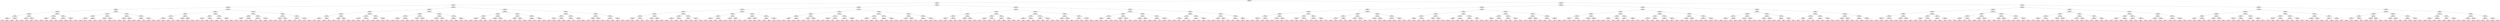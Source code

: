 ## [header material...]
## Command to get the layout: "dot -Teps thisfile > thisfile.eps"
graph "test"
{
node [shape="rectangle", fontsize=10, width=".2", height=".2", margin=0];
graph[fontsize=8];

n000 [label="clustersize = 14060
splitting feature:
((0.748,0.0245)-(-0.253,0.737))"] ;
n000 -- n001 ;
n001 [label="clustersize = 3431
splitting feature:
((0.39,-0.389)-(0.557,0.781))"] ;
n001 -- n002 ;
n002 [label="clustersize = 2836
splitting feature:
((0.22,0.782)-(-0.356,0.351))"] ;
n002 -- n003 ;
n003 [label="clustersize = 1069
splitting feature:
((-0.0426,-0.346)-(0.229,0.766))"] ;
n003 -- n004 ;
n004 [label="clustersize = 545
splitting feature:
((0.429,-0.0693)-(-0.658,0.686))"] ;
n004 -- n005 ;
n005 [label="clustersize = 395
splitting feature:
((-0.337,0.418)-(-0.869,-0.944))"] ;
n005 -- n006 ;
n006 [label="clustersize = 208
splitting feature:
((-0.069,0.204)-(0.267,-0.433))"] ;
n006 -- n007 ;
n007 [label="clustersize = 114
splitting feature:
((-0.0554,0.969)-(0.466,-0.582))"] ;
n007 -- n008 ;
n008 [label="clustersize = 25
splitting feature:
((0.0876,-0.735)-(0.124,0.586))"] ;
n008 -- n009 ;
n009 [label="clustersize = 12
pupil avg:
[-0.02764721  0.13912358]"] ;
n008 -- n010 ;
n010 [label="clustersize = 13
pupil avg:
[ 0.39495904  0.08682886]"] ;
n007 -- n011 ;
n011 [label="clustersize = 89
splitting feature:
((0.836,-0.0714)-(0.754,-0.0341))"] ;
n011 -- n012 ;
n012 [label="clustersize = 16
pupil avg:
[ 0.10158525  0.034156  ]"] ;
n011 -- n013 ;
n013 [label="clustersize = 73
pupil avg:
[-0.01301964  0.15218522]"] ;
n006 -- n014 ;
n014 [label="clustersize = 94
splitting feature:
((-0.128,-0.385)-(-0.613,0.301))"] ;
n014 -- n015 ;
n015 [label="clustersize = 70
splitting feature:
((0.299,-0.467)-(0.111,0.0814))"] ;
n015 -- n016 ;
n016 [label="clustersize = 40
pupil avg:
[-0.30347573  0.18770691]"] ;
n015 -- n017 ;
n017 [label="clustersize = 30
pupil avg:
[-0.07352239  0.19096013]"] ;
n014 -- n018 ;
n018 [label="clustersize = 24
splitting feature:
((-0.441,-0.984)-(0.5,-0.765))"] ;
n018 -- n019 ;
n019 [label="clustersize = 9
pupil avg:
[-0.19966846  0.21844193]"] ;
n018 -- n020 ;
n020 [label="clustersize = 15
pupil avg:
[ 0.13357419  0.24072071]"] ;
n005 -- n021 ;
n021 [label="clustersize = 187
splitting feature:
((-0.00559,0.771)-(0.427,0.469))"] ;
n021 -- n022 ;
n022 [label="clustersize = 66
splitting feature:
((-0.936,0.562)-(0.783,-0.565))"] ;
n022 -- n023 ;
n023 [label="clustersize = 21
splitting feature:
((0.426,-0.654)-(0.428,-0.743))"] ;
n023 -- n024 ;
n024 [label="clustersize = 11
pupil avg:
[ 0.22550542  0.13337856]"] ;
n023 -- n025 ;
n025 [label="clustersize = 10
pupil avg:
[-0.14417195 -0.01963275]"] ;
n022 -- n026 ;
n026 [label="clustersize = 45
splitting feature:
((0.539,-0.473)-(0.441,0.032))"] ;
n026 -- n027 ;
n027 [label="clustersize = 21
pupil avg:
[-0.36113944  0.15735192]"] ;
n026 -- n028 ;
n028 [label="clustersize = 24
pupil avg:
[-0.10188094  0.15531467]"] ;
n021 -- n029 ;
n029 [label="clustersize = 121
splitting feature:
((0.315,-0.389)-(0.167,0.651))"] ;
n029 -- n030 ;
n030 [label="clustersize = 100
splitting feature:
((0.901,0.434)-(-0.219,0.36))"] ;
n030 -- n031 ;
n031 [label="clustersize = 52
pupil avg:
[-0.37629398  0.25157464]"] ;
n030 -- n032 ;
n032 [label="clustersize = 48
pupil avg:
[-0.2362463   0.18656548]"] ;
n029 -- n033 ;
n033 [label="clustersize = 21
splitting feature:
((-0.023,-0.984)-(0.113,0.818))"] ;
n033 -- n034 ;
n034 [label="clustersize = 13
pupil avg:
[-0.15432942  0.19045414]"] ;
n033 -- n035 ;
n035 [label="clustersize = 8
pupil avg:
[ 0.14597867  0.25578373]"] ;
n004 -- n036 ;
n036 [label="clustersize = 150
splitting feature:
((-0.747,-0.643)-(-0.566,0.721))"] ;
n036 -- n037 ;
n037 [label="clustersize = 77
splitting feature:
((0.175,-0.296)-(-0.258,-0.138))"] ;
n037 -- n038 ;
n038 [label="clustersize = 40
splitting feature:
((-0.9,0.585)-(0.926,-0.457))"] ;
n038 -- n039 ;
n039 [label="clustersize = 30
splitting feature:
((0.917,-0.424)-(0.819,-0.415))"] ;
n039 -- n040 ;
n040 [label="clustersize = 4
pupil avg:
[ 0.21809269  0.18660873]"] ;
n039 -- n041 ;
n041 [label="clustersize = 26
pupil avg:
[-0.19663354  0.119305  ]"] ;
n038 -- n042 ;
n042 [label="clustersize = 10
splitting feature:
((-0.639,0.175)-(-0.613,0.19))"] ;
n042 -- n043 ;
n043 [label="clustersize = 6
pupil avg:
[-0.30871047  0.27103181]"] ;
n042 -- n044 ;
n044 [label="clustersize = 4
pupil avg:
[-0.46106535  0.13876734]"] ;
n037 -- n045 ;
n045 [label="clustersize = 37
splitting feature:
((-0.496,0.644)-(-0.069,0.49))"] ;
n045 -- n046 ;
n046 [label="clustersize = 8
splitting feature:
((-0.875,0.544)-(-0.112,0.318))"] ;
n046 -- n047 ;
n047 [label="clustersize = 4
pupil avg:
[-0.41501976 -0.26482213]"] ;
n046 -- n048 ;
n048 [label="clustersize = 4
pupil avg:
[ 0.1328467  -0.24781121]"] ;
n045 -- n049 ;
n049 [label="clustersize = 29
splitting feature:
((-0.858,-0.047)-(0.102,0.352))"] ;
n049 -- n050 ;
n050 [label="clustersize = 15
pupil avg:
[ 0.03897543  0.06373966]"] ;
n049 -- n051 ;
n051 [label="clustersize = 14
pupil avg:
[ 0.21311767  0.0387987 ]"] ;
n036 -- n052 ;
n052 [label="clustersize = 73
splitting feature:
((-0.11,0.358)-(-0.704,0.348))"] ;
n052 -- n053 ;
n053 [label="clustersize = 27
splitting feature:
((-0.638,-0.669)-(-0.88,-0.296))"] ;
n053 -- n054 ;
n054 [label="clustersize = 18
splitting feature:
((0.51,-0.981)-(0.103,-0.967))"] ;
n054 -- n055 ;
n055 [label="clustersize = 4
pupil avg:
[ 0.37683323  0.00429733]"] ;
n054 -- n056 ;
n056 [label="clustersize = 14
pupil avg:
[ 0.12886306  0.11383968]"] ;
n053 -- n057 ;
n057 [label="clustersize = 9
splitting feature:
((-0.653,0.265)-(0.564,-0.174))"] ;
n057 -- n058 ;
n058 [label="clustersize = 4
pupil avg:
[ 0.12050408 -0.05770833]"] ;
n057 -- n059 ;
n059 [label="clustersize = 5
pupil avg:
[-0.28198266  0.1161876 ]"] ;
n052 -- n060 ;
n060 [label="clustersize = 46
splitting feature:
((0.397,0.159)-(0.384,-0.865))"] ;
n060 -- n061 ;
n061 [label="clustersize = 33
splitting feature:
((0.397,0.263)-(-0.146,-0.55))"] ;
n061 -- n062 ;
n062 [label="clustersize = 24
pupil avg:
[ 0.25986813  0.20557784]"] ;
n061 -- n063 ;
n063 [label="clustersize = 9
pupil avg:
[ 0.46609726  0.20525997]"] ;
n060 -- n064 ;
n064 [label="clustersize = 13
splitting feature:
((-0.115,-0.698)-(-0.019,0.764))"] ;
n064 -- n065 ;
n065 [label="clustersize = 5
pupil avg:
[-0.15714024  0.10653755]"] ;
n064 -- n066 ;
n066 [label="clustersize = 8
pupil avg:
[ 0.22043774  0.09574616]"] ;
n003 -- n067 ;
n067 [label="clustersize = 524
splitting feature:
((-0.659,0.991)-(-0.906,-0.393))"] ;
n067 -- n068 ;
n068 [label="clustersize = 317
splitting feature:
((-0.495,0.0833)-(-0.971,-0.925))"] ;
n068 -- n069 ;
n069 [label="clustersize = 222
splitting feature:
((-0.507,0.408)-(-0.425,-0.48))"] ;
n069 -- n070 ;
n070 [label="clustersize = 119
splitting feature:
((0.0153,0.797)-(-0.373,-0.996))"] ;
n070 -- n071 ;
n071 [label="clustersize = 108
splitting feature:
((0.11,-0.0851)-(-0.0426,0.665))"] ;
n071 -- n072 ;
n072 [label="clustersize = 61
pupil avg:
[ 0.3774949   0.25966839]"] ;
n071 -- n073 ;
n073 [label="clustersize = 47
pupil avg:
[ 0.53912481  0.19077019]"] ;
n070 -- n074 ;
n074 [label="clustersize = 11
splitting feature:
((0.969,-0.735)-(0.0277,0.863))"] ;
n074 -- n075 ;
n075 [label="clustersize = 4
pupil avg:
[ 0.37949764  0.36933146]"] ;
n074 -- n076 ;
n076 [label="clustersize = 7
pupil avg:
[ 0.00437447  0.20278778]"] ;
n069 -- n077 ;
n077 [label="clustersize = 103
splitting feature:
((0.257,-0.848)-(0.285,0.961))"] ;
n077 -- n078 ;
n078 [label="clustersize = 35
splitting feature:
((-0.797,0.162)-(-0.252,0.873))"] ;
n078 -- n079 ;
n079 [label="clustersize = 22
pupil avg:
[ 0.1229488   0.15091268]"] ;
n078 -- n080 ;
n080 [label="clustersize = 13
pupil avg:
[-0.11213605  0.26960856]"] ;
n077 -- n081 ;
n081 [label="clustersize = 68
splitting feature:
((-0.35,-0.841)-(-0.801,0.81))"] ;
n081 -- n082 ;
n082 [label="clustersize = 17
pupil avg:
[ 0.06084082  0.07516139]"] ;
n081 -- n083 ;
n083 [label="clustersize = 51
pupil avg:
[ 0.34574724  0.16203123]"] ;
n068 -- n084 ;
n084 [label="clustersize = 95
splitting feature:
((-0.775,0.474)-(0.25,-0.406))"] ;
n084 -- n085 ;
n085 [label="clustersize = 62
splitting feature:
((0.355,0.868)-(-0.776,0.794))"] ;
n085 -- n086 ;
n086 [label="clustersize = 16
splitting feature:
((0.467,0.884)-(-0.231,-0.25))"] ;
n086 -- n087 ;
n087 [label="clustersize = 8
pupil avg:
[ 0.68752735  0.23947695]"] ;
n086 -- n088 ;
n088 [label="clustersize = 8
pupil avg:
[ 0.7561829   0.17142151]"] ;
n085 -- n089 ;
n089 [label="clustersize = 46
splitting feature:
((-0.612,0.974)-(0.509,-0.323))"] ;
n089 -- n090 ;
n090 [label="clustersize = 32
pupil avg:
[ 0.58922204  0.14777731]"] ;
n089 -- n091 ;
n091 [label="clustersize = 14
pupil avg:
[ 0.45223359  0.21978342]"] ;
n084 -- n092 ;
n092 [label="clustersize = 33
splitting feature:
((0.611,-0.32)-(-0.697,0.808))"] ;
n092 -- n093 ;
n093 [label="clustersize = 12
splitting feature:
((0.766,-0.533)-(0.228,-0.987))"] ;
n093 -- n094 ;
n094 [label="clustersize = 4
pupil avg:
[ 0.42698413  0.23333333]"] ;
n093 -- n095 ;
n095 [label="clustersize = 8
pupil avg:
[ 0.02705951  0.18630701]"] ;
n092 -- n096 ;
n096 [label="clustersize = 21
splitting feature:
((0.95,0.563)-(-0.24,0.0901))"] ;
n096 -- n097 ;
n097 [label="clustersize = 6
pupil avg:
[ 0.34222954  0.19480187]"] ;
n096 -- n098 ;
n098 [label="clustersize = 15
pupil avg:
[ 0.58559587  0.18647162]"] ;
n067 -- n099 ;
n099 [label="clustersize = 207
splitting feature:
((0.563,-0.0271)-(-0.978,0.43))"] ;
n099 -- n100 ;
n100 [label="clustersize = 136
splitting feature:
((-0.221,-0.69)-(-0.191,0.523))"] ;
n100 -- n101 ;
n101 [label="clustersize = 72
splitting feature:
((0.0698,0.654)-(0.497,0.82))"] ;
n101 -- n102 ;
n102 [label="clustersize = 60
splitting feature:
((0.858,-0.916)-(0.405,0.18))"] ;
n102 -- n103 ;
n103 [label="clustersize = 9
pupil avg:
[ 0.44814097  0.25619788]"] ;
n102 -- n104 ;
n104 [label="clustersize = 51
pupil avg:
[ 0.09195752  0.22199123]"] ;
n101 -- n105 ;
n105 [label="clustersize = 12
splitting feature:
((0.885,0.897)-(-0.663,0.454))"] ;
n105 -- n106 ;
n106 [label="clustersize = 4
pupil avg:
[-0.63856714  0.29229229]"] ;
n105 -- n107 ;
n107 [label="clustersize = 8
pupil avg:
[-0.0266608   0.25855384]"] ;
n100 -- n108 ;
n108 [label="clustersize = 64
splitting feature:
((-0.783,0.532)-(-0.756,-0.552))"] ;
n108 -- n109 ;
n109 [label="clustersize = 8
splitting feature:
((-0.806,-0.0188)-(0.363,-0.0854))"] ;
n109 -- n110 ;
n110 [label="clustersize = 4
pupil avg:
[ 0.02834087  0.08334311]"] ;
n109 -- n111 ;
n111 [label="clustersize = 4
pupil avg:
[ 0.34007937  0.33227513]"] ;
n108 -- n112 ;
n112 [label="clustersize = 56
splitting feature:
((0.652,-0.724)-(-0.473,0.796))"] ;
n112 -- n113 ;
n113 [label="clustersize = 46
pupil avg:
[-0.29678686  0.28549341]"] ;
n112 -- n114 ;
n114 [label="clustersize = 10
pupil avg:
[ 0.12685672  0.22296809]"] ;
n099 -- n115 ;
n115 [label="clustersize = 71
splitting feature:
((-0.77,0.99)-(0.521,-0.232))"] ;
n115 -- n116 ;
n116 [label="clustersize = 22
splitting feature:
((-0.638,-0.971)-(-0.0521,-0.423))"] ;
n116 -- n117 ;
n117 [label="clustersize = 11
splitting feature:
((0.699,0.275)-(-0.211,0.168))"] ;
n117 -- n118 ;
n118 [label="clustersize = 4
pupil avg:
[ 0.48187207  0.20281569]"] ;
n117 -- n119 ;
n119 [label="clustersize = 7
pupil avg:
[ 0.61445958  0.10567234]"] ;
n116 -- n120 ;
n120 [label="clustersize = 11
splitting feature:
((0.261,-0.99)-(-0.31,0.276))"] ;
n120 -- n121 ;
n121 [label="clustersize = 6
pupil avg:
[ 0.21091075  0.1683586 ]"] ;
n120 -- n122 ;
n122 [label="clustersize = 5
pupil avg:
[ 0.4502578   0.24654283]"] ;
n115 -- n123 ;
n123 [label="clustersize = 49
splitting feature:
((0.619,-0.683)-(0.818,0.0394))"] ;
n123 -- n124 ;
n124 [label="clustersize = 37
splitting feature:
((-0.278,-0.157)-(-0.0175,-0.365))"] ;
n124 -- n125 ;
n125 [label="clustersize = 15
pupil avg:
[-0.03982722  0.06641002]"] ;
n124 -- n126 ;
n126 [label="clustersize = 22
pupil avg:
[ 0.19780126  0.13961105]"] ;
n123 -- n127 ;
n127 [label="clustersize = 12
splitting feature:
((0.35,-0.446)-(-0.872,-0.0316))"] ;
n127 -- n128 ;
n128 [label="clustersize = 4
pupil avg:
[ 0.22392139  0.22722908]"] ;
n127 -- n129 ;
n129 [label="clustersize = 8
pupil avg:
[ 0.60970696  0.10370879]"] ;
n002 -- n130 ;
n130 [label="clustersize = 1767
splitting feature:
((0.182,-0.462)-(-0.533,0.419))"] ;
n130 -- n131 ;
n131 [label="clustersize = 1328
splitting feature:
((-0.0604,0.924)-(-0.674,-0.422))"] ;
n131 -- n132 ;
n132 [label="clustersize = 272
splitting feature:
((-0.42,-0.551)-(-0.399,0.221))"] ;
n132 -- n133 ;
n133 [label="clustersize = 129
splitting feature:
((-0.028,0.738)-(-0.413,-0.617))"] ;
n133 -- n134 ;
n134 [label="clustersize = 20
splitting feature:
((-0.188,-0.601)-(-0.905,0.296))"] ;
n134 -- n135 ;
n135 [label="clustersize = 12
splitting feature:
((-0.445,0.576)-(-0.89,0.387))"] ;
n135 -- n136 ;
n136 [label="clustersize = 8
pupil avg:
[-0.19913201  0.02476384]"] ;
n135 -- n137 ;
n137 [label="clustersize = 4
pupil avg:
[ 0.27882782  0.0101665 ]"] ;
n134 -- n138 ;
n138 [label="clustersize = 8
splitting feature:
((0.772,-0.604)-(-0.338,-0.216))"] ;
n138 -- n139 ;
n139 [label="clustersize = 4
pupil avg:
[ 0.37549391  0.15295918]"] ;
n138 -- n140 ;
n140 [label="clustersize = 4
pupil avg:
[ 0.25384161 -0.01529255]"] ;
n133 -- n141 ;
n141 [label="clustersize = 109
splitting feature:
((0.269,0.384)-(-0.829,0.611))"] ;
n141 -- n142 ;
n142 [label="clustersize = 77
splitting feature:
((0.8,-0.0462)-(0.319,0.663))"] ;
n142 -- n143 ;
n143 [label="clustersize = 60
pupil avg:
[-0.37785305  0.16789535]"] ;
n142 -- n144 ;
n144 [label="clustersize = 17
pupil avg:
[-0.19271148  0.25793457]"] ;
n141 -- n145 ;
n145 [label="clustersize = 32
splitting feature:
((-0.24,0.181)-(0.206,-0.485))"] ;
n145 -- n146 ;
n146 [label="clustersize = 13
pupil avg:
[-0.33987267 -0.15251242]"] ;
n145 -- n147 ;
n147 [label="clustersize = 19
pupil avg:
[-0.34395693  0.07903188]"] ;
n132 -- n148 ;
n148 [label="clustersize = 143
splitting feature:
((0.0595,0.898)-(0.118,-0.0925))"] ;
n148 -- n149 ;
n149 [label="clustersize = 45
splitting feature:
((0.0502,0.647)-(-0.053,-0.609))"] ;
n149 -- n150 ;
n150 [label="clustersize = 25
splitting feature:
((0.837,-0.771)-(-0.293,-0.661))"] ;
n150 -- n151 ;
n151 [label="clustersize = 17
pupil avg:
[ 0.47842572  0.10526531]"] ;
n150 -- n152 ;
n152 [label="clustersize = 8
pupil avg:
[ 0.28966279  0.19425873]"] ;
n149 -- n153 ;
n153 [label="clustersize = 20
splitting feature:
((-0.381,-0.641)-(0.272,0.0945))"] ;
n153 -- n154 ;
n154 [label="clustersize = 8
pupil avg:
[ 0.32557265 -0.18978434]"] ;
n153 -- n155 ;
n155 [label="clustersize = 12
pupil avg:
[ 0.00626147  0.05412511]"] ;
n148 -- n156 ;
n156 [label="clustersize = 98
splitting feature:
((-0.18,0.476)-(0.0854,0.294))"] ;
n156 -- n157 ;
n157 [label="clustersize = 27
splitting feature:
((-0.539,0.941)-(0.371,0.959))"] ;
n157 -- n158 ;
n158 [label="clustersize = 13
pupil avg:
[ 0.28301365 -0.08160077]"] ;
n157 -- n159 ;
n159 [label="clustersize = 14
pupil avg:
[-0.10749993  0.1392406 ]"] ;
n156 -- n160 ;
n160 [label="clustersize = 71
splitting feature:
((0.482,-0.0822)-(-0.859,0.506))"] ;
n160 -- n161 ;
n161 [label="clustersize = 67
pupil avg:
[-0.17615245  0.23313052]"] ;
n160 -- n162 ;
n162 [label="clustersize = 4
pupil avg:
[ 0.39285201  0.28232759]"] ;
n131 -- n163 ;
n163 [label="clustersize = 1056
splitting feature:
((0.0804,-0.568)-(-0.146,0.147))"] ;
n163 -- n164 ;
n164 [label="clustersize = 691
splitting feature:
((-0.847,-0.756)-(0.295,-0.25))"] ;
n164 -- n165 ;
n165 [label="clustersize = 246
splitting feature:
((0.454,-0.207)-(0.0633,0.431))"] ;
n165 -- n166 ;
n166 [label="clustersize = 123
splitting feature:
((0.834,-0.612)-(-0.412,-0.233))"] ;
n166 -- n167 ;
n167 [label="clustersize = 21
pupil avg:
[-0.43461781  0.09902014]"] ;
n166 -- n168 ;
n168 [label="clustersize = 102
pupil avg:
[-0.38995957 -0.14208694]"] ;
n165 -- n169 ;
n169 [label="clustersize = 123
splitting feature:
((0.0494,-0.689)-(-0.833,-0.208))"] ;
n169 -- n170 ;
n170 [label="clustersize = 64
pupil avg:
[-0.53712306  0.00869669]"] ;
n169 -- n171 ;
n171 [label="clustersize = 59
pupil avg:
[-0.36783828 -0.00158305]"] ;
n164 -- n172 ;
n172 [label="clustersize = 445
splitting feature:
((-0.881,0.224)-(0.958,-0.889))"] ;
n172 -- n173 ;
n173 [label="clustersize = 159
splitting feature:
((-0.118,0.781)-(0.421,0.202))"] ;
n173 -- n174 ;
n174 [label="clustersize = 22
pupil avg:
[-0.09935111  0.02692232]"] ;
n173 -- n175 ;
n175 [label="clustersize = 137
pupil avg:
[-0.31718034  0.10885767]"] ;
n172 -- n176 ;
n176 [label="clustersize = 286
splitting feature:
((0.465,-0.118)-(-0.12,0.0297))"] ;
n176 -- n177 ;
n177 [label="clustersize = 148
pupil avg:
[-0.30669209  0.26997603]"] ;
n176 -- n178 ;
n178 [label="clustersize = 138
pupil avg:
[-0.41179915  0.14877075]"] ;
n163 -- n179 ;
n179 [label="clustersize = 365
splitting feature:
((-0.338,-0.921)-(-0.0259,0.723))"] ;
n179 -- n180 ;
n180 [label="clustersize = 266
splitting feature:
((-0.882,-0.63)-(0.973,0.529))"] ;
n180 -- n181 ;
n181 [label="clustersize = 237
splitting feature:
((-0.898,-0.892)-(0.0673,0.711))"] ;
n181 -- n182 ;
n182 [label="clustersize = 199
pupil avg:
[-0.34261328 -0.10383578]"] ;
n181 -- n183 ;
n183 [label="clustersize = 38
pupil avg:
[-0.17862478  0.0250498 ]"] ;
n180 -- n184 ;
n184 [label="clustersize = 29
splitting feature:
((-0.737,-0.0772)-(0.4,-0.589))"] ;
n184 -- n185 ;
n185 [label="clustersize = 10
pupil avg:
[ 0.05414198  0.0169501 ]"] ;
n184 -- n186 ;
n186 [label="clustersize = 19
pupil avg:
[-0.2976398   0.17319738]"] ;
n179 -- n187 ;
n187 [label="clustersize = 99
splitting feature:
((0.675,-0.224)-(-0.435,0.396))"] ;
n187 -- n188 ;
n188 [label="clustersize = 52
splitting feature:
((-0.753,0.993)-(0.0937,-0.232))"] ;
n188 -- n189 ;
n189 [label="clustersize = 7
pupil avg:
[ 0.36217415  0.10334729]"] ;
n188 -- n190 ;
n190 [label="clustersize = 45
pupil avg:
[ 0.05179565  0.01831125]"] ;
n187 -- n191 ;
n191 [label="clustersize = 47
splitting feature:
((0.11,-0.553)-(0.52,0.0987))"] ;
n191 -- n192 ;
n192 [label="clustersize = 30
pupil avg:
[ 0.0138611  -0.03783464]"] ;
n191 -- n193 ;
n193 [label="clustersize = 17
pupil avg:
[-0.21977257  0.01967757]"] ;
n130 -- n194 ;
n194 [label="clustersize = 439
splitting feature:
((-0.465,0.932)-(-0.874,-0.0555))"] ;
n194 -- n195 ;
n195 [label="clustersize = 214
splitting feature:
((0.103,0.864)-(0.808,-0.0666))"] ;
n195 -- n196 ;
n196 [label="clustersize = 130
splitting feature:
((-0.665,-0.811)-(0.542,0.68))"] ;
n196 -- n197 ;
n197 [label="clustersize = 66
splitting feature:
((-0.296,0.756)-(-0.867,-0.714))"] ;
n197 -- n198 ;
n198 [label="clustersize = 25
splitting feature:
((-0.0403,-0.481)-(-0.795,-0.687))"] ;
n198 -- n199 ;
n199 [label="clustersize = 20
pupil avg:
[ 0.31610699 -0.00932705]"] ;
n198 -- n200 ;
n200 [label="clustersize = 5
pupil avg:
[-0.07117685 -0.12354312]"] ;
n197 -- n201 ;
n201 [label="clustersize = 41
splitting feature:
((-0.53,0.859)-(-0.798,-0.333))"] ;
n201 -- n202 ;
n202 [label="clustersize = 33
pupil avg:
[ 0.345491   -0.22529131]"] ;
n201 -- n203 ;
n203 [label="clustersize = 8
pupil avg:
[ 0.17324669 -0.22470421]"] ;
n196 -- n204 ;
n204 [label="clustersize = 64
splitting feature:
((0.71,-0.212)-(-0.946,-0.0039))"] ;
n204 -- n205 ;
n205 [label="clustersize = 53
splitting feature:
((0.338,-0.833)-(-0.0854,0.966))"] ;
n205 -- n206 ;
n206 [label="clustersize = 20
pupil avg:
[ 0.23193987  0.15563704]"] ;
n205 -- n207 ;
n207 [label="clustersize = 33
pupil avg:
[ 0.43843089  0.19987694]"] ;
n204 -- n208 ;
n208 [label="clustersize = 11
splitting feature:
((-0.68,0.238)-(-0.266,0.24))"] ;
n208 -- n209 ;
n209 [label="clustersize = 4
pupil avg:
[ 0.61861982 -0.17266178]"] ;
n208 -- n210 ;
n210 [label="clustersize = 7
pupil avg:
[ 0.34934733 -0.26124605]"] ;
n195 -- n211 ;
n211 [label="clustersize = 84
splitting feature:
((0.81,0.412)-(-0.737,-0.291))"] ;
n211 -- n212 ;
n212 [label="clustersize = 16
splitting feature:
((0.423,0.293)-(-0.521,0.43))"] ;
n212 -- n213 ;
n213 [label="clustersize = 8
splitting feature:
((0.2,0.991)-(-0.874,0.0985))"] ;
n213 -- n214 ;
n214 [label="clustersize = 4
pupil avg:
[ 0.37328071  0.30472063]"] ;
n213 -- n215 ;
n215 [label="clustersize = 4
pupil avg:
[-0.03967962  0.26685924]"] ;
n212 -- n216 ;
n216 [label="clustersize = 8
splitting feature:
((0.459,0.343)-(0.0045,-0.637))"] ;
n216 -- n217 ;
n217 [label="clustersize = 4
pupil avg:
[ 0.43875479  0.19125498]"] ;
n216 -- n218 ;
n218 [label="clustersize = 4
pupil avg:
[ 0.53635804 -0.00688589]"] ;
n211 -- n219 ;
n219 [label="clustersize = 68
splitting feature:
((-0.634,0.222)-(0.341,-0.243))"] ;
n219 -- n220 ;
n220 [label="clustersize = 50
splitting feature:
((-0.622,0.669)-(-0.0622,0.455))"] ;
n220 -- n221 ;
n221 [label="clustersize = 13
pupil avg:
[ 0.40972401 -0.2056683 ]"] ;
n220 -- n222 ;
n222 [label="clustersize = 37
pupil avg:
[-0.1225106  -0.01749506]"] ;
n219 -- n223 ;
n223 [label="clustersize = 18
splitting feature:
((0.241,-0.084)-(-0.333,-0.387))"] ;
n223 -- n224 ;
n224 [label="clustersize = 11
pupil avg:
[-0.19941833  0.15130702]"] ;
n223 -- n225 ;
n225 [label="clustersize = 7
pupil avg:
[-0.40561795 -0.0562465 ]"] ;
n194 -- n226 ;
n226 [label="clustersize = 225
splitting feature:
((-0.549,-0.92)-(0.22,0.519))"] ;
n226 -- n227 ;
n227 [label="clustersize = 126
splitting feature:
((-0.264,0.946)-(0.816,-0.414))"] ;
n227 -- n228 ;
n228 [label="clustersize = 43
splitting feature:
((0.97,-0.0109)-(0.645,0.253))"] ;
n228 -- n229 ;
n229 [label="clustersize = 17
splitting feature:
((-0.699,-0.498)-(-0.2,-0.127))"] ;
n229 -- n230 ;
n230 [label="clustersize = 6
pupil avg:
[-0.43294668 -0.20553521]"] ;
n229 -- n231 ;
n231 [label="clustersize = 11
pupil avg:
[-0.20126697 -0.23748438]"] ;
n228 -- n232 ;
n232 [label="clustersize = 26
splitting feature:
((-0.413,0.922)-(-0.00522,0.815))"] ;
n232 -- n233 ;
n233 [label="clustersize = 14
pupil avg:
[ 0.23329718 -0.23424097]"] ;
n232 -- n234 ;
n234 [label="clustersize = 12
pupil avg:
[ 0.07188709 -0.0511667 ]"] ;
n227 -- n235 ;
n235 [label="clustersize = 83
splitting feature:
((0.215,-0.104)-(-0.296,-0.241))"] ;
n235 -- n236 ;
n236 [label="clustersize = 18
splitting feature:
((-0.106,-0.292)-(0.308,-0.358))"] ;
n236 -- n237 ;
n237 [label="clustersize = 10
pupil avg:
[-0.39732143  0.02237554]"] ;
n236 -- n238 ;
n238 [label="clustersize = 8
pupil avg:
[-0.09602614  0.22231982]"] ;
n235 -- n239 ;
n239 [label="clustersize = 65
splitting feature:
((-0.417,-0.975)-(-0.242,-0.902))"] ;
n239 -- n240 ;
n240 [label="clustersize = 44
pupil avg:
[-0.3681684  -0.26045948]"] ;
n239 -- n241 ;
n241 [label="clustersize = 21
pupil avg:
[-0.29909272 -0.18082456]"] ;
n226 -- n242 ;
n242 [label="clustersize = 99
splitting feature:
((-0.401,0.262)-(-0.95,-0.517))"] ;
n242 -- n243 ;
n243 [label="clustersize = 80
splitting feature:
((0.406,0.119)-(-0.515,0.954))"] ;
n243 -- n244 ;
n244 [label="clustersize = 57
splitting feature:
((0.632,0.169)-(-0.403,0.398))"] ;
n244 -- n245 ;
n245 [label="clustersize = 12
pupil avg:
[ 0.17381858  0.19440277]"] ;
n244 -- n246 ;
n246 [label="clustersize = 45
pupil avg:
[-0.11883056 -0.0392505 ]"] ;
n243 -- n247 ;
n247 [label="clustersize = 23
splitting feature:
((-0.859,-0.484)-(-0.191,0.6))"] ;
n247 -- n248 ;
n248 [label="clustersize = 10
pupil avg:
[ 0.05498752 -0.10934748]"] ;
n247 -- n249 ;
n249 [label="clustersize = 13
pupil avg:
[ 0.37467095 -0.16176372]"] ;
n242 -- n250 ;
n250 [label="clustersize = 19
splitting feature:
((0.972,-0.341)-(0.308,-0.863))"] ;
n250 -- n251 ;
n251 [label="clustersize = 8
splitting feature:
((0.53,0.0678)-(-0.832,-0.257))"] ;
n251 -- n252 ;
n252 [label="clustersize = 4
pupil avg:
[-0.31279973 -0.1677896 ]"] ;
n251 -- n253 ;
n253 [label="clustersize = 4
pupil avg:
[-0.16153415 -0.09714446]"] ;
n250 -- n254 ;
n254 [label="clustersize = 11
splitting feature:
((0.292,0.591)-(-0.309,-0.454))"] ;
n254 -- n255 ;
n255 [label="clustersize = 6
pupil avg:
[-0.29174926  0.18163664]"] ;
n254 -- n256 ;
n256 [label="clustersize = 5
pupil avg:
[-0.33556717 -0.06470243]"] ;
n001 -- n257 ;
n257 [label="clustersize = 595
splitting feature:
((-0.415,-0.642)-(-0.736,0.761))"] ;
n257 -- n258 ;
n258 [label="clustersize = 315
splitting feature:
((0.318,0.505)-(-0.0644,-0.073))"] ;
n258 -- n259 ;
n259 [label="clustersize = 156
splitting feature:
((0.636,-0.288)-(-0.712,-0.0428))"] ;
n259 -- n260 ;
n260 [label="clustersize = 87
splitting feature:
((0.0474,0.93)-(-0.411,-0.379))"] ;
n260 -- n261 ;
n261 [label="clustersize = 40
splitting feature:
((-0.433,0.811)-(-0.394,-0.406))"] ;
n261 -- n262 ;
n262 [label="clustersize = 20
splitting feature:
((0.398,0.824)-(0.0676,0.0488))"] ;
n262 -- n263 ;
n263 [label="clustersize = 10
splitting feature:
((-0.861,-0.431)-(-0.932,0.885))"] ;
n263 -- n264 ;
n264 [label="clustersize = 6
pupil avg:
[ 0.64557114  0.32938566]"] ;
n263 -- n265 ;
n265 [label="clustersize = 4
pupil avg:
[ 0.70034272  0.23795208]"] ;
n262 -- n266 ;
n266 [label="clustersize = 10
splitting feature:
((-0.18,-0.813)-(0.787,0.851))"] ;
n266 -- n267 ;
n267 [label="clustersize = 5
pupil avg:
[ 0.45751898  0.32167932]"] ;
n266 -- n268 ;
n268 [label="clustersize = 5
pupil avg:
[ 0.37075864  0.22077732]"] ;
n261 -- n269 ;
n269 [label="clustersize = 20
splitting feature:
((0.272,-0.772)-(-0.469,0.424))"] ;
n269 -- n270 ;
n270 [label="clustersize = 11
splitting feature:
((0.737,0.677)-(-0.914,0.722))"] ;
n270 -- n271 ;
n271 [label="clustersize = 7
pupil avg:
[-0.01992771  0.30631246]"] ;
n270 -- n272 ;
n272 [label="clustersize = 4
pupil avg:
[ 0.43816184  0.23531469]"] ;
n269 -- n273 ;
n273 [label="clustersize = 9
splitting feature:
((0.423,0.956)-(-0.604,0.406))"] ;
n273 -- n274 ;
n274 [label="clustersize = 4
pupil avg:
[ 0.56650854  0.29963405]"] ;
n273 -- n275 ;
n275 [label="clustersize = 5
pupil avg:
[ 0.38982978  0.23276031]"] ;
n260 -- n276 ;
n276 [label="clustersize = 47
splitting feature:
((0.544,-0.166)-(0.276,0.969))"] ;
n276 -- n277 ;
n277 [label="clustersize = 29
splitting feature:
((0.516,-0.762)-(-0.339,0.55))"] ;
n277 -- n278 ;
n278 [label="clustersize = 18
splitting feature:
((-0.227,0.00789)-(0.0573,-0.875))"] ;
n278 -- n279 ;
n279 [label="clustersize = 4
pupil avg:
[-0.28669915  0.27669899]"] ;
n278 -- n280 ;
n280 [label="clustersize = 14
pupil avg:
[-0.0427773   0.34976757]"] ;
n277 -- n281 ;
n281 [label="clustersize = 11
splitting feature:
((0.0942,0.759)-(0.183,-0.26))"] ;
n281 -- n282 ;
n282 [label="clustersize = 4
pupil avg:
[ 0.22956699  0.25283497]"] ;
n281 -- n283 ;
n283 [label="clustersize = 7
pupil avg:
[-0.10872178  0.3029092 ]"] ;
n276 -- n284 ;
n284 [label="clustersize = 18
splitting feature:
((-0.203,0.138)-(0.116,0.957))"] ;
n284 -- n285 ;
n285 [label="clustersize = 8
splitting feature:
((0.651,0.0477)-(0.636,0.221))"] ;
n285 -- n286 ;
n286 [label="clustersize = 4
pupil avg:
[ 0.03120453  0.23517438]"] ;
n285 -- n287 ;
n287 [label="clustersize = 4
pupil avg:
[ 0.28527778  0.27305556]"] ;
n284 -- n288 ;
n288 [label="clustersize = 10
splitting feature:
((0.123,-0.973)-(-0.713,-0.451))"] ;
n288 -- n289 ;
n289 [label="clustersize = 6
pupil avg:
[ 0.29799552  0.25127188]"] ;
n288 -- n290 ;
n290 [label="clustersize = 4
pupil avg:
[ 0.74337121  0.38967803]"] ;
n259 -- n291 ;
n291 [label="clustersize = 69
splitting feature:
((0.989,0.122)-(0.763,-0.753))"] ;
n291 -- n292 ;
n292 [label="clustersize = 35
splitting feature:
((0.494,0.272)-(0.273,-0.121))"] ;
n292 -- n293 ;
n293 [label="clustersize = 19
splitting feature:
((-0.464,-0.15)-(0.172,-0.226))"] ;
n293 -- n294 ;
n294 [label="clustersize = 11
splitting feature:
((-0.732,0.502)-(0.116,-0.328))"] ;
n294 -- n295 ;
n295 [label="clustersize = 5
pupil avg:
[-0.41203556 -0.3282068 ]"] ;
n294 -- n296 ;
n296 [label="clustersize = 6
pupil avg:
[-0.55138314 -0.22149159]"] ;
n293 -- n297 ;
n297 [label="clustersize = 8
splitting feature:
((0.262,-0.682)-(0.14,0.0852))"] ;
n297 -- n298 ;
n298 [label="clustersize = 4
pupil avg:
[-0.37609728 -0.01285468]"] ;
n297 -- n299 ;
n299 [label="clustersize = 4
pupil avg:
[-0.40472273 -0.09279838]"] ;
n292 -- n300 ;
n300 [label="clustersize = 16
splitting feature:
((0.95,0.766)-(0.754,-0.838))"] ;
n300 -- n301 ;
n301 [label="clustersize = 8
splitting feature:
((-0.168,-0.46)-(-0.497,0.382))"] ;
n301 -- n302 ;
n302 [label="clustersize = 4
pupil avg:
[-0.48882761 -0.13647876]"] ;
n301 -- n303 ;
n303 [label="clustersize = 4
pupil avg:
[ 0.06019608 -0.07911765]"] ;
n300 -- n304 ;
n304 [label="clustersize = 8
splitting feature:
((-0.437,-0.544)-(0.668,0.521))"] ;
n304 -- n305 ;
n305 [label="clustersize = 4
pupil avg:
[ 0.44934692  0.1870559 ]"] ;
n304 -- n306 ;
n306 [label="clustersize = 4
pupil avg:
[-0.08478513  0.21927991]"] ;
n291 -- n307 ;
n307 [label="clustersize = 34
splitting feature:
((0.843,0.52)-(-0.895,-0.404))"] ;
n307 -- n308 ;
n308 [label="clustersize = 18
splitting feature:
((0.233,-0.609)-(-0.629,0.488))"] ;
n308 -- n309 ;
n309 [label="clustersize = 10
splitting feature:
((0.448,-0.927)-(0.0564,0.0182))"] ;
n309 -- n310 ;
n310 [label="clustersize = 4
pupil avg:
[-0.52507552  0.24871196]"] ;
n309 -- n311 ;
n311 [label="clustersize = 6
pupil avg:
[ 0.05070275  0.25456531]"] ;
n308 -- n312 ;
n312 [label="clustersize = 8
splitting feature:
((0.866,-0.361)-(0.771,-0.321))"] ;
n312 -- n313 ;
n313 [label="clustersize = 4
pupil avg:
[ 0.00653363  0.29120271]"] ;
n312 -- n314 ;
n314 [label="clustersize = 4
pupil avg:
[ 0.29898805  0.100601  ]"] ;
n307 -- n315 ;
n315 [label="clustersize = 16
splitting feature:
((-0.936,-0.888)-(-0.215,-0.518))"] ;
n315 -- n316 ;
n316 [label="clustersize = 8
splitting feature:
((0.318,0.999)-(0.545,0.897))"] ;
n316 -- n317 ;
n317 [label="clustersize = 4
pupil avg:
[ 0.45188679  0.26203717]"] ;
n316 -- n318 ;
n318 [label="clustersize = 4
pupil avg:
[ 0.77146465  0.28577441]"] ;
n315 -- n319 ;
n319 [label="clustersize = 8
splitting feature:
((-0.114,0.378)-(0.0114,-0.0334))"] ;
n319 -- n320 ;
n320 [label="clustersize = 4
pupil avg:
[ 0.37358647 -0.05260532]"] ;
n319 -- n321 ;
n321 [label="clustersize = 4
pupil avg:
[ 0.07811046  0.27162286]"] ;
n258 -- n322 ;
n322 [label="clustersize = 159
splitting feature:
((0.0579,-0.0317)-(-0.106,-0.407))"] ;
n322 -- n323 ;
n323 [label="clustersize = 87
splitting feature:
((0.419,-0.272)-(-0.57,0.488))"] ;
n323 -- n324 ;
n324 [label="clustersize = 50
splitting feature:
((-0.351,-0.355)-(0.168,0.2))"] ;
n324 -- n325 ;
n325 [label="clustersize = 19
splitting feature:
((0.817,0.855)-(0.269,-0.698))"] ;
n325 -- n326 ;
n326 [label="clustersize = 8
splitting feature:
((0.843,-0.771)-(0.953,0.29))"] ;
n326 -- n327 ;
n327 [label="clustersize = 4
pupil avg:
[-0.19473582  0.22824398]"] ;
n326 -- n328 ;
n328 [label="clustersize = 4
pupil avg:
[-0.49720134 -0.05020886]"] ;
n325 -- n329 ;
n329 [label="clustersize = 11
splitting feature:
((0.826,-0.353)-(0.95,-0.905))"] ;
n329 -- n330 ;
n330 [label="clustersize = 7
pupil avg:
[-0.08675723  0.24304092]"] ;
n329 -- n331 ;
n331 [label="clustersize = 4
pupil avg:
[-0.18901254  0.11755874]"] ;
n324 -- n332 ;
n332 [label="clustersize = 31
splitting feature:
((-0.827,-0.186)-(-0.481,0.675))"] ;
n332 -- n333 ;
n333 [label="clustersize = 16
splitting feature:
((0.663,0.104)-(-0.342,-0.86))"] ;
n333 -- n334 ;
n334 [label="clustersize = 9
pupil avg:
[-0.20370118  0.28049512]"] ;
n333 -- n335 ;
n335 [label="clustersize = 7
pupil avg:
[ 0.00125496  0.20701319]"] ;
n332 -- n336 ;
n336 [label="clustersize = 15
splitting feature:
((0.165,-0.0655)-(0.318,0.434))"] ;
n336 -- n337 ;
n337 [label="clustersize = 9
pupil avg:
[-0.0397361   0.25099309]"] ;
n336 -- n338 ;
n338 [label="clustersize = 6
pupil avg:
[ 0.35163206  0.30164891]"] ;
n323 -- n339 ;
n339 [label="clustersize = 37
splitting feature:
((-0.957,0.548)-(-0.705,-0.989))"] ;
n339 -- n340 ;
n340 [label="clustersize = 19
splitting feature:
((0.377,0.222)-(-0.0593,0.585))"] ;
n340 -- n341 ;
n341 [label="clustersize = 10
splitting feature:
((-0.853,0.413)-(-0.488,-0.938))"] ;
n341 -- n342 ;
n342 [label="clustersize = 5
pupil avg:
[ 0.06315789  0.18802178]"] ;
n341 -- n343 ;
n343 [label="clustersize = 5
pupil avg:
[ 0.0466815   0.29124459]"] ;
n340 -- n344 ;
n344 [label="clustersize = 9
splitting feature:
((0.0928,-0.173)-(-0.226,-0.948))"] ;
n344 -- n345 ;
n345 [label="clustersize = 5
pupil avg:
[ 0.44625427  0.20057929]"] ;
n344 -- n346 ;
n346 [label="clustersize = 4
pupil avg:
[ 0.25950041 -0.2518018 ]"] ;
n339 -- n347 ;
n347 [label="clustersize = 18
splitting feature:
((0.305,-0.776)-(-0.557,-0.332))"] ;
n347 -- n348 ;
n348 [label="clustersize = 10
splitting feature:
((-0.0119,0.104)-(0.119,-0.953))"] ;
n348 -- n349 ;
n349 [label="clustersize = 5
pupil avg:
[ 0.0097608   0.19979807]"] ;
n348 -- n350 ;
n350 [label="clustersize = 5
pupil avg:
[-0.33265342  0.00871472]"] ;
n347 -- n351 ;
n351 [label="clustersize = 8
splitting feature:
((0.0662,-0.509)-(0.302,0.204))"] ;
n351 -- n352 ;
n352 [label="clustersize = 4
pupil avg:
[ 0.14268936  0.06894575]"] ;
n351 -- n353 ;
n353 [label="clustersize = 4
pupil avg:
[-0.01157834  0.26180876]"] ;
n322 -- n354 ;
n354 [label="clustersize = 72
splitting feature:
((0.382,-0.727)-(0.558,0.333))"] ;
n354 -- n355 ;
n355 [label="clustersize = 32
splitting feature:
((0.666,-0.43)-(-0.629,0.839))"] ;
n355 -- n356 ;
n356 [label="clustersize = 16
splitting feature:
((0.323,0.594)-(-0.372,0.667))"] ;
n356 -- n357 ;
n357 [label="clustersize = 8
splitting feature:
((0.65,-0.209)-(-0.66,-0.0155))"] ;
n357 -- n358 ;
n358 [label="clustersize = 4
pupil avg:
[-0.17715946  0.27405945]"] ;
n357 -- n359 ;
n359 [label="clustersize = 4
pupil avg:
[-0.25922238  0.04207422]"] ;
n356 -- n360 ;
n360 [label="clustersize = 8
splitting feature:
((-0.594,-0.91)-(0.0527,0.917))"] ;
n360 -- n361 ;
n361 [label="clustersize = 4
pupil avg:
[-0.44609604 -0.17362537]"] ;
n360 -- n362 ;
n362 [label="clustersize = 4
pupil avg:
[-0.04376694 -0.21429539]"] ;
n355 -- n363 ;
n363 [label="clustersize = 16
splitting feature:
((0.848,0.883)-(0.181,-0.218))"] ;
n363 -- n364 ;
n364 [label="clustersize = 8
splitting feature:
((-0.995,0.83)-(0.509,-0.256))"] ;
n364 -- n365 ;
n365 [label="clustersize = 4
pupil avg:
[-0.19128788 -0.23219697]"] ;
n364 -- n366 ;
n366 [label="clustersize = 4
pupil avg:
[-0.02142857 -0.20882353]"] ;
n363 -- n367 ;
n367 [label="clustersize = 8
splitting feature:
((0.934,-0.804)-(-0.819,0.248))"] ;
n367 -- n368 ;
n368 [label="clustersize = 4
pupil avg:
[ 0.45918768 -0.14310924]"] ;
n367 -- n369 ;
n369 [label="clustersize = 4
pupil avg:
[ 0.06290942  0.04376004]"] ;
n354 -- n370 ;
n370 [label="clustersize = 40
splitting feature:
((-0.997,0.287)-(-0.231,0.959))"] ;
n370 -- n371 ;
n371 [label="clustersize = 18
splitting feature:
((0.667,-0.493)-(-0.07,0.893))"] ;
n371 -- n372 ;
n372 [label="clustersize = 10
splitting feature:
((-0.471,-0.332)-(-0.414,-0.842))"] ;
n372 -- n373 ;
n373 [label="clustersize = 4
pupil avg:
[-0.24148629 -0.29476912]"] ;
n372 -- n374 ;
n374 [label="clustersize = 6
pupil avg:
[-0.46288438  0.05312017]"] ;
n371 -- n375 ;
n375 [label="clustersize = 8
splitting feature:
((0.793,0.625)-(0.425,0.994))"] ;
n375 -- n376 ;
n376 [label="clustersize = 4
pupil avg:
[ 0.32919768 -0.07199789]"] ;
n375 -- n377 ;
n377 [label="clustersize = 4
pupil avg:
[-0.05665281 -0.0790572 ]"] ;
n370 -- n378 ;
n378 [label="clustersize = 22
splitting feature:
((0.119,0.949)-(0.527,-0.101))"] ;
n378 -- n379 ;
n379 [label="clustersize = 10
splitting feature:
((-0.74,-0.613)-(0.855,0.282))"] ;
n379 -- n380 ;
n380 [label="clustersize = 5
pupil avg:
[-0.32691143  0.03125214]"] ;
n379 -- n381 ;
n381 [label="clustersize = 5
pupil avg:
[-0.39630007 -0.16030559]"] ;
n378 -- n382 ;
n382 [label="clustersize = 12
splitting feature:
((0.0731,0.0142)-(0.042,-0.549))"] ;
n382 -- n383 ;
n383 [label="clustersize = 5
pupil avg:
[-0.30654086  0.12765715]"] ;
n382 -- n384 ;
n384 [label="clustersize = 7
pupil avg:
[-0.50644258  0.10532213]"] ;
n257 -- n385 ;
n385 [label="clustersize = 280
splitting feature:
((0.253,0.945)-(-0.00113,-0.0987))"] ;
n385 -- n386 ;
n386 [label="clustersize = 144
splitting feature:
((0.932,-0.996)-(-0.837,-0.32))"] ;
n386 -- n387 ;
n387 [label="clustersize = 77
splitting feature:
((0.532,-0.613)-(0.716,0.775))"] ;
n387 -- n388 ;
n388 [label="clustersize = 43
splitting feature:
((0.261,-0.713)-(0.508,0.654))"] ;
n388 -- n389 ;
n389 [label="clustersize = 18
splitting feature:
((-0.406,0.886)-(-0.965,0.826))"] ;
n389 -- n390 ;
n390 [label="clustersize = 9
splitting feature:
((0.424,0.626)-(0.466,-0.861))"] ;
n390 -- n391 ;
n391 [label="clustersize = 5
pupil avg:
[ 0.35590363  0.33717209]"] ;
n390 -- n392 ;
n392 [label="clustersize = 4
pupil avg:
[ 0.18092606  0.26750614]"] ;
n389 -- n393 ;
n393 [label="clustersize = 9
splitting feature:
((-0.0418,0.178)-(0.452,0.343))"] ;
n393 -- n394 ;
n394 [label="clustersize = 4
pupil avg:
[ 0.57707685  0.16035828]"] ;
n393 -- n395 ;
n395 [label="clustersize = 5
pupil avg:
[ 0.33221648  0.29418772]"] ;
n388 -- n396 ;
n396 [label="clustersize = 25
splitting feature:
((-0.453,0.283)-(-0.346,0.135))"] ;
n396 -- n397 ;
n397 [label="clustersize = 15
splitting feature:
((0.4,-0.246)-(-0.561,-0.371))"] ;
n397 -- n398 ;
n398 [label="clustersize = 11
pupil avg:
[ 0.62350272  0.25754976]"] ;
n397 -- n399 ;
n399 [label="clustersize = 4
pupil avg:
[ 0.88425926  0.30214286]"] ;
n396 -- n400 ;
n400 [label="clustersize = 10
splitting feature:
((0.308,0.107)-(-0.519,0.428))"] ;
n400 -- n401 ;
n401 [label="clustersize = 4
pupil avg:
[ 0.18425926  0.26823308]"] ;
n400 -- n402 ;
n402 [label="clustersize = 6
pupil avg:
[ 0.59247798  0.25104338]"] ;
n387 -- n403 ;
n403 [label="clustersize = 34
splitting feature:
((0.522,-0.917)-(0.323,-0.49))"] ;
n403 -- n404 ;
n404 [label="clustersize = 17
splitting feature:
((-0.216,0.482)-(0.906,-0.807))"] ;
n404 -- n405 ;
n405 [label="clustersize = 8
splitting feature:
((0.649,0.524)-(0.0423,-0.341))"] ;
n405 -- n406 ;
n406 [label="clustersize = 4
pupil avg:
[ 1.05803571  0.22321429]"] ;
n405 -- n407 ;
n407 [label="clustersize = 4
pupil avg:
[ 0.79327957  0.26478495]"] ;
n404 -- n408 ;
n408 [label="clustersize = 9
splitting feature:
((-0.159,-0.201)-(0.901,0.782))"] ;
n408 -- n409 ;
n409 [label="clustersize = 5
pupil avg:
[ 0.63103904  0.31363809]"] ;
n408 -- n410 ;
n410 [label="clustersize = 4
pupil avg:
[ 0.77131054  0.36641026]"] ;
n403 -- n411 ;
n411 [label="clustersize = 17
splitting feature:
((0.838,0.642)-(-0.701,0.552))"] ;
n411 -- n412 ;
n412 [label="clustersize = 8
splitting feature:
((-0.622,0.787)-(0.909,-0.69))"] ;
n412 -- n413 ;
n413 [label="clustersize = 4
pupil avg:
[ 0.63082437  0.28718638]"] ;
n412 -- n414 ;
n414 [label="clustersize = 4
pupil avg:
[ 0.03506653  0.09614846]"] ;
n411 -- n415 ;
n415 [label="clustersize = 9
splitting feature:
((-0.259,-0.901)-(0.28,0.356))"] ;
n415 -- n416 ;
n416 [label="clustersize = 4
pupil avg:
[ 0.78544495  0.24187406]"] ;
n415 -- n417 ;
n417 [label="clustersize = 5
pupil avg:
[ 0.58669489  0.28093992]"] ;
n386 -- n418 ;
n418 [label="clustersize = 67
splitting feature:
((-0.401,0.943)-(-0.178,0.992))"] ;
n418 -- n419 ;
n419 [label="clustersize = 35
splitting feature:
((0.858,-0.634)-(-0.998,0.357))"] ;
n419 -- n420 ;
n420 [label="clustersize = 18
splitting feature:
((0.297,0.308)-(0.706,-0.0632))"] ;
n420 -- n421 ;
n421 [label="clustersize = 9
splitting feature:
((-0.0363,-0.706)-(-0.811,-0.125))"] ;
n421 -- n422 ;
n422 [label="clustersize = 4
pupil avg:
[ 0.53560606  0.30277778]"] ;
n421 -- n423 ;
n423 [label="clustersize = 5
pupil avg:
[ 0.66956355  0.24280456]"] ;
n420 -- n424 ;
n424 [label="clustersize = 9
splitting feature:
((0.861,-0.847)-(-0.502,-0.793))"] ;
n424 -- n425 ;
n425 [label="clustersize = 4
pupil avg:
[ 0.67202864  0.29566442]"] ;
n424 -- n426 ;
n426 [label="clustersize = 5
pupil avg:
[ 0.76228906  0.26918964]"] ;
n419 -- n427 ;
n427 [label="clustersize = 17
splitting feature:
((0.492,-0.204)-(-0.759,-0.0343))"] ;
n427 -- n428 ;
n428 [label="clustersize = 8
splitting feature:
((-0.661,-0.245)-(0.841,-0.123))"] ;
n428 -- n429 ;
n429 [label="clustersize = 4
pupil avg:
[ 0.43433771  0.13265391]"] ;
n428 -- n430 ;
n430 [label="clustersize = 4
pupil avg:
[ 0.62292278  0.2740958 ]"] ;
n427 -- n431 ;
n431 [label="clustersize = 9
splitting feature:
((0.0987,-0.648)-(-0.919,0.969))"] ;
n431 -- n432 ;
n432 [label="clustersize = 4
pupil avg:
[ 0.49236111  0.134375  ]"] ;
n431 -- n433 ;
n433 [label="clustersize = 5
pupil avg:
[ 0.21219308 -0.09366162]"] ;
n418 -- n434 ;
n434 [label="clustersize = 32
splitting feature:
((0.33,0.795)-(-0.148,0.393))"] ;
n434 -- n435 ;
n435 [label="clustersize = 16
splitting feature:
((-0.215,0.679)-(0.347,-0.891))"] ;
n435 -- n436 ;
n436 [label="clustersize = 8
splitting feature:
((0.609,0.96)-(-0.169,-0.429))"] ;
n436 -- n437 ;
n437 [label="clustersize = 4
pupil avg:
[ 0.74001132  0.24871355]"] ;
n436 -- n438 ;
n438 [label="clustersize = 4
pupil avg:
[ 0.6141845   0.24953073]"] ;
n435 -- n439 ;
n439 [label="clustersize = 8
splitting feature:
((-0.404,0.306)-(0.915,0.999))"] ;
n439 -- n440 ;
n440 [label="clustersize = 4
pupil avg:
[ 0.08570076  0.06171086]"] ;
n439 -- n441 ;
n441 [label="clustersize = 4
pupil avg:
[ 0.51153082  0.20908794]"] ;
n434 -- n442 ;
n442 [label="clustersize = 16
splitting feature:
((0.104,-0.537)-(-0.629,0.422))"] ;
n442 -- n443 ;
n443 [label="clustersize = 8
splitting feature:
((-0.212,-0.951)-(-0.847,0.544))"] ;
n443 -- n444 ;
n444 [label="clustersize = 4
pupil avg:
[-0.28218157  0.13775971]"] ;
n443 -- n445 ;
n445 [label="clustersize = 4
pupil avg:
[ 0.21176534  0.17310167]"] ;
n442 -- n446 ;
n446 [label="clustersize = 8
splitting feature:
((0.0505,0.128)-(-0.0849,0.975))"] ;
n446 -- n447 ;
n447 [label="clustersize = 4
pupil avg:
[ 0.26683855  0.06081081]"] ;
n446 -- n448 ;
n448 [label="clustersize = 4
pupil avg:
[ 0.29646465 -0.2540404 ]"] ;
n385 -- n449 ;
n449 [label="clustersize = 136
splitting feature:
((0.167,0.0786)-(-0.182,0.37))"] ;
n449 -- n450 ;
n450 [label="clustersize = 68
splitting feature:
((-0.0971,-0.535)-(0.524,0.903))"] ;
n450 -- n451 ;
n451 [label="clustersize = 34
splitting feature:
((0.514,0.004)-(0.397,0.417))"] ;
n451 -- n452 ;
n452 [label="clustersize = 17
splitting feature:
((0.533,-0.193)-(-0.798,0.0666))"] ;
n452 -- n453 ;
n453 [label="clustersize = 8
splitting feature:
((0.023,-0.867)-(0.308,0.84))"] ;
n453 -- n454 ;
n454 [label="clustersize = 4
pupil avg:
[-0.33936782  0.23552271]"] ;
n453 -- n455 ;
n455 [label="clustersize = 4
pupil avg:
[-0.00872133  0.26291165]"] ;
n452 -- n456 ;
n456 [label="clustersize = 9
splitting feature:
((0.185,-0.873)-(-0.542,0.524))"] ;
n456 -- n457 ;
n457 [label="clustersize = 4
pupil avg:
[ 0.0223369   0.14364161]"] ;
n456 -- n458 ;
n458 [label="clustersize = 5
pupil avg:
[ 0.05158377  0.2898185 ]"] ;
n451 -- n459 ;
n459 [label="clustersize = 17
splitting feature:
((0.227,-0.484)-(-0.873,-0.379))"] ;
n459 -- n460 ;
n460 [label="clustersize = 9
splitting feature:
((-0.109,0.00392)-(0.123,0.891))"] ;
n460 -- n461 ;
n461 [label="clustersize = 4
pupil avg:
[ 0.14299167  0.19282234]"] ;
n460 -- n462 ;
n462 [label="clustersize = 5
pupil avg:
[ 0.53089685  0.26194997]"] ;
n459 -- n463 ;
n463 [label="clustersize = 8
splitting feature:
((-0.331,-0.098)-(0.263,0.686))"] ;
n463 -- n464 ;
n464 [label="clustersize = 4
pupil avg:
[ 0.17985706  0.02379036]"] ;
n463 -- n465 ;
n465 [label="clustersize = 4
pupil avg:
[-0.08995221  0.14122268]"] ;
n450 -- n466 ;
n466 [label="clustersize = 34
splitting feature:
((0.0809,0.15)-(0.372,0.594))"] ;
n466 -- n467 ;
n467 [label="clustersize = 17
splitting feature:
((-0.444,0.331)-(0.71,0.397))"] ;
n467 -- n468 ;
n468 [label="clustersize = 8
splitting feature:
((0.398,-0.466)-(0.669,-0.801))"] ;
n468 -- n469 ;
n469 [label="clustersize = 4
pupil avg:
[ 0.59354839  0.18525346]"] ;
n468 -- n470 ;
n470 [label="clustersize = 4
pupil avg:
[ 0.2559371   0.20022465]"] ;
n467 -- n471 ;
n471 [label="clustersize = 9
splitting feature:
((-0.212,0.52)-(0.399,-0.331))"] ;
n471 -- n472 ;
n472 [label="clustersize = 4
pupil avg:
[-0.06987651  0.19178922]"] ;
n471 -- n473 ;
n473 [label="clustersize = 5
pupil avg:
[ 0.15810055  0.23229366]"] ;
n466 -- n474 ;
n474 [label="clustersize = 17
splitting feature:
((-0.605,0.991)-(0.57,-0.61))"] ;
n474 -- n475 ;
n475 [label="clustersize = 9
splitting feature:
((0.708,-0.572)-(-0.886,-0.297))"] ;
n475 -- n476 ;
n476 [label="clustersize = 5
pupil avg:
[ 0.56812462  0.23033206]"] ;
n475 -- n477 ;
n477 [label="clustersize = 4
pupil avg:
[ 0.64152887  0.29968149]"] ;
n474 -- n478 ;
n478 [label="clustersize = 8
splitting feature:
((-0.268,-0.0794)-(0.00181,0.29))"] ;
n478 -- n479 ;
n479 [label="clustersize = 4
pupil avg:
[ 0.42613636  0.44848485]"] ;
n478 -- n480 ;
n480 [label="clustersize = 4
pupil avg:
[ 0.56544872  0.32301282]"] ;
n449 -- n481 ;
n481 [label="clustersize = 68
splitting feature:
((-0.217,-0.0248)-(0.203,0.67))"] ;
n481 -- n482 ;
n482 [label="clustersize = 33
splitting feature:
((0.892,0.485)-(0.883,0.636))"] ;
n482 -- n483 ;
n483 [label="clustersize = 17
splitting feature:
((0.519,0.049)-(0.71,0.593))"] ;
n483 -- n484 ;
n484 [label="clustersize = 9
splitting feature:
((-0.711,-0.354)-(-0.542,0.933))"] ;
n484 -- n485 ;
n485 [label="clustersize = 5
pupil avg:
[ 0.06998693 -0.04088889]"] ;
n484 -- n486 ;
n486 [label="clustersize = 4
pupil avg:
[ 0.50386997  0.1377709 ]"] ;
n483 -- n487 ;
n487 [label="clustersize = 8
splitting feature:
((-0.233,0.679)-(0.541,0.401))"] ;
n487 -- n488 ;
n488 [label="clustersize = 4
pupil avg:
[ 0.47313032 -0.3221227 ]"] ;
n487 -- n489 ;
n489 [label="clustersize = 4
pupil avg:
[ 0.35549777 -0.22344738]"] ;
n482 -- n490 ;
n490 [label="clustersize = 16
splitting feature:
((0.569,0.709)-(-0.711,0.864))"] ;
n490 -- n491 ;
n491 [label="clustersize = 8
splitting feature:
((0.705,0.841)-(0.868,-0.961))"] ;
n491 -- n492 ;
n492 [label="clustersize = 4
pupil avg:
[-0.14040916 -0.16054805]"] ;
n491 -- n493 ;
n493 [label="clustersize = 4
pupil avg:
[-0.21247648 -0.01694351]"] ;
n490 -- n494 ;
n494 [label="clustersize = 8
splitting feature:
((-0.812,0.00608)-(-0.46,0.732))"] ;
n494 -- n495 ;
n495 [label="clustersize = 4
pupil avg:
[ 0.05760036 -0.03816975]"] ;
n494 -- n496 ;
n496 [label="clustersize = 4
pupil avg:
[ 0.23111111 -0.29238095]"] ;
n481 -- n497 ;
n497 [label="clustersize = 35
splitting feature:
((0.713,-0.796)-(-0.876,-0.424))"] ;
n497 -- n498 ;
n498 [label="clustersize = 19
splitting feature:
((0.591,0.763)-(0.574,0.267))"] ;
n498 -- n499 ;
n499 [label="clustersize = 10
splitting feature:
((0.977,0.887)-(0.142,-0.462))"] ;
n499 -- n500 ;
n500 [label="clustersize = 4
pupil avg:
[ 0.64950105  0.2730042 ]"] ;
n499 -- n501 ;
n501 [label="clustersize = 6
pupil avg:
[ 0.50131918  0.16891892]"] ;
n498 -- n502 ;
n502 [label="clustersize = 9
splitting feature:
((0.309,0.0156)-(0.61,-0.212))"] ;
n502 -- n503 ;
n503 [label="clustersize = 4
pupil avg:
[ 0.54763068  0.07271447]"] ;
n502 -- n504 ;
n504 [label="clustersize = 5
pupil avg:
[ 0.43450292  0.16673977]"] ;
n497 -- n505 ;
n505 [label="clustersize = 16
splitting feature:
((-0.414,-0.432)-(0.576,0.656))"] ;
n505 -- n506 ;
n506 [label="clustersize = 8
splitting feature:
((-0.192,0.638)-(0.222,0.323))"] ;
n506 -- n507 ;
n507 [label="clustersize = 4
pupil avg:
[ 0.40730626 -0.24852941]"] ;
n506 -- n508 ;
n508 [label="clustersize = 4
pupil avg:
[ 0.23811559 -0.22506013]"] ;
n505 -- n509 ;
n509 [label="clustersize = 8
splitting feature:
((0.317,0.555)-(-0.06,0.145))"] ;
n509 -- n510 ;
n510 [label="clustersize = 4
pupil avg:
[ 0.51508296  0.19381599]"] ;
n509 -- n511 ;
n511 [label="clustersize = 4
pupil avg:
[ 0.14353103  0.18951451]"] ;
n000 -- n512 ;
n512 [label="clustersize = 10629
splitting feature:
((0.0875,-0.375)-(0.0169,0.613))"] ;
n512 -- n513 ;
n513 [label="clustersize = 4559
splitting feature:
((-0.199,0.853)-(-0.0165,-0.381))"] ;
n513 -- n514 ;
n514 [label="clustersize = 1222
splitting feature:
((-0.468,-0.774)-(0.458,0.0808))"] ;
n514 -- n515 ;
n515 [label="clustersize = 800
splitting feature:
((-0.102,0.388)-(-0.21,-0.937))"] ;
n515 -- n516 ;
n516 [label="clustersize = 494
splitting feature:
((-0.512,-0.937)-(-0.216,0.516))"] ;
n516 -- n517 ;
n517 [label="clustersize = 93
splitting feature:
((-0.104,0.904)-(-0.533,-0.595))"] ;
n517 -- n518 ;
n518 [label="clustersize = 63
splitting feature:
((-0.141,-0.514)-(0.961,-0.655))"] ;
n518 -- n519 ;
n519 [label="clustersize = 54
splitting feature:
((-0.38,0.459)-(-0.449,-0.789))"] ;
n519 -- n520 ;
n520 [label="clustersize = 36
pupil avg:
[ 0.20805021 -0.14523479]"] ;
n519 -- n521 ;
n521 [label="clustersize = 18
pupil avg:
[-0.10643432 -0.03666769]"] ;
n518 -- n522 ;
n522 [label="clustersize = 9
splitting feature:
((-0.144,0.407)-(-0.836,-0.439))"] ;
n522 -- n523 ;
n523 [label="clustersize = 5
pupil avg:
[ 0.1515598  -0.18096311]"] ;
n522 -- n524 ;
n524 [label="clustersize = 4
pupil avg:
[ 0.74032634 -0.20769231]"] ;
n517 -- n525 ;
n525 [label="clustersize = 30
splitting feature:
((-0.823,-0.234)-(0.29,-0.232))"] ;
n525 -- n526 ;
n526 [label="clustersize = 21
splitting feature:
((-0.72,0.775)-(-0.218,-0.0514))"] ;
n526 -- n527 ;
n527 [label="clustersize = 7
pupil avg:
[-0.28506513 -0.16934127]"] ;
n526 -- n528 ;
n528 [label="clustersize = 14
pupil avg:
[ 0.07079522 -0.21926968]"] ;
n525 -- n529 ;
n529 [label="clustersize = 9
splitting feature:
((-0.871,-0.575)-(0.928,0.535))"] ;
n529 -- n530 ;
n530 [label="clustersize = 5
pupil avg:
[ 0.04321487  0.14466584]"] ;
n529 -- n531 ;
n531 [label="clustersize = 4
pupil avg:
[-0.40027605  0.17563837]"] ;
n516 -- n532 ;
n532 [label="clustersize = 401
splitting feature:
((0.37,0.23)-(-0.427,0.708))"] ;
n532 -- n533 ;
n533 [label="clustersize = 104
splitting feature:
((0.134,-0.534)-(0.12,0.567))"] ;
n533 -- n534 ;
n534 [label="clustersize = 75
splitting feature:
((0.319,0.0567)-(0.0324,-0.443))"] ;
n534 -- n535 ;
n535 [label="clustersize = 32
pupil avg:
[ 0.1434331   0.00593745]"] ;
n534 -- n536 ;
n536 [label="clustersize = 43
pupil avg:
[ 0.21010893 -0.07546911]"] ;
n533 -- n537 ;
n537 [label="clustersize = 29
splitting feature:
((0.742,0.256)-(0.704,-0.0525))"] ;
n537 -- n538 ;
n538 [label="clustersize = 11
pupil avg:
[ 0.16241164  0.05926686]"] ;
n537 -- n539 ;
n539 [label="clustersize = 18
pupil avg:
[ 0.41048581  0.04075784]"] ;
n532 -- n540 ;
n540 [label="clustersize = 297
splitting feature:
((-0.249,0.989)-(-0.283,-0.11))"] ;
n540 -- n541 ;
n541 [label="clustersize = 106
splitting feature:
((-0.425,-0.427)-(0.3,-0.00107))"] ;
n541 -- n542 ;
n542 [label="clustersize = 87
pupil avg:
[ 0.30316807 -0.19985881]"] ;
n541 -- n543 ;
n543 [label="clustersize = 19
pupil avg:
[ 0.4488758  -0.06619584]"] ;
n540 -- n544 ;
n544 [label="clustersize = 191
splitting feature:
((-0.874,0.993)-(0.582,-0.747))"] ;
n544 -- n545 ;
n545 [label="clustersize = 104
pupil avg:
[ 0.21793519 -0.16913427]"] ;
n544 -- n546 ;
n546 [label="clustersize = 87
pupil avg:
[ 0.11926611 -0.07383485]"] ;
n515 -- n547 ;
n547 [label="clustersize = 306
splitting feature:
((-0.509,-0.435)-(-0.358,0.927))"] ;
n547 -- n548 ;
n548 [label="clustersize = 183
splitting feature:
((-0.139,0.908)-(-0.478,-0.221))"] ;
n548 -- n549 ;
n549 [label="clustersize = 35
splitting feature:
((0.611,-0.232)-(0.404,-0.749))"] ;
n549 -- n550 ;
n550 [label="clustersize = 11
splitting feature:
((-0.175,-0.123)-(0.0522,-0.13))"] ;
n550 -- n551 ;
n551 [label="clustersize = 5
pupil avg:
[ 0.15331738 -0.15832536]"] ;
n550 -- n552 ;
n552 [label="clustersize = 6
pupil avg:
[ 0.48169639  0.0917573 ]"] ;
n549 -- n553 ;
n553 [label="clustersize = 24
splitting feature:
((0.701,0.443)-(0.428,-0.508))"] ;
n553 -- n554 ;
n554 [label="clustersize = 4
pupil avg:
[-0.2758467  -0.06060606]"] ;
n553 -- n555 ;
n555 [label="clustersize = 20
pupil avg:
[ 0.07133323 -0.1321749 ]"] ;
n548 -- n556 ;
n556 [label="clustersize = 148
splitting feature:
((0.397,-0.386)-(0.982,0.801))"] ;
n556 -- n557 ;
n557 [label="clustersize = 101
splitting feature:
((-0.463,0.897)-(0.121,0.768))"] ;
n557 -- n558 ;
n558 [label="clustersize = 79
pupil avg:
[-0.02292153 -0.22175976]"] ;
n557 -- n559 ;
n559 [label="clustersize = 22
pupil avg:
[-0.05167009 -0.02920865]"] ;
n556 -- n560 ;
n560 [label="clustersize = 47
splitting feature:
((-0.00355,0.067)-(-0.403,0.591))"] ;
n560 -- n561 ;
n561 [label="clustersize = 15
pupil avg:
[-0.06624011 -0.14901122]"] ;
n560 -- n562 ;
n562 [label="clustersize = 32
pupil avg:
[-0.19459342 -0.23020811]"] ;
n547 -- n563 ;
n563 [label="clustersize = 123
splitting feature:
((0.448,0.979)-(0.666,0.00645))"] ;
n563 -- n564 ;
n564 [label="clustersize = 84
splitting feature:
((-0.107,-0.0977)-(-0.97,0.918))"] ;
n564 -- n565 ;
n565 [label="clustersize = 56
splitting feature:
((0.392,0.472)-(-0.747,0.332))"] ;
n565 -- n566 ;
n566 [label="clustersize = 16
pupil avg:
[ 0.30979313 -0.01279848]"] ;
n565 -- n567 ;
n567 [label="clustersize = 40
pupil avg:
[ 0.04541978 -0.12912038]"] ;
n564 -- n568 ;
n568 [label="clustersize = 28
splitting feature:
((-0.0891,0.528)-(-0.104,-0.828))"] ;
n568 -- n569 ;
n569 [label="clustersize = 8
pupil avg:
[ 0.1593976  -0.16656369]"] ;
n568 -- n570 ;
n570 [label="clustersize = 20
pupil avg:
[-0.39134655  0.11365629]"] ;
n563 -- n571 ;
n571 [label="clustersize = 39
splitting feature:
((0.588,-0.632)-(0.878,0.306))"] ;
n571 -- n572 ;
n572 [label="clustersize = 28
splitting feature:
((0.304,-0.0489)-(-0.406,-0.408))"] ;
n572 -- n573 ;
n573 [label="clustersize = 5
pupil avg:
[ 0.10354839  0.01588089]"] ;
n572 -- n574 ;
n574 [label="clustersize = 23
pupil avg:
[ 0.65180026 -0.25946607]"] ;
n571 -- n575 ;
n575 [label="clustersize = 11
splitting feature:
((-0.186,-0.389)-(0.0604,0.917))"] ;
n575 -- n576 ;
n576 [label="clustersize = 4
pupil avg:
[ 0.31987037 -0.28346303]"] ;
n575 -- n577 ;
n577 [label="clustersize = 7
pupil avg:
[ 0.03638708 -0.00149257]"] ;
n514 -- n578 ;
n578 [label="clustersize = 422
splitting feature:
((0.25,-0.643)-(-0.522,-0.329))"] ;
n578 -- n579 ;
n579 [label="clustersize = 180
splitting feature:
((0.196,0.162)-(-0.042,0.404))"] ;
n579 -- n580 ;
n580 [label="clustersize = 91
splitting feature:
((0.248,-0.156)-(-0.327,-0.116))"] ;
n580 -- n581 ;
n581 [label="clustersize = 53
splitting feature:
((0.585,-0.0437)-(-0.813,-0.711))"] ;
n581 -- n582 ;
n582 [label="clustersize = 29
splitting feature:
((0.23,-0.194)-(-0.229,0.59))"] ;
n582 -- n583 ;
n583 [label="clustersize = 22
pupil avg:
[ 0.02646218  0.31275144]"] ;
n582 -- n584 ;
n584 [label="clustersize = 7
pupil avg:
[ 0.28900948  0.038814  ]"] ;
n581 -- n585 ;
n585 [label="clustersize = 24
splitting feature:
((-0.709,-0.141)-(0.057,0.561))"] ;
n585 -- n586 ;
n586 [label="clustersize = 17
pupil avg:
[-0.20543615  0.17549137]"] ;
n585 -- n587 ;
n587 [label="clustersize = 7
pupil avg:
[ 0.1306544   0.07669436]"] ;
n580 -- n588 ;
n588 [label="clustersize = 38
splitting feature:
((0.665,-0.397)-(-0.921,0.0678))"] ;
n588 -- n589 ;
n589 [label="clustersize = 11
splitting feature:
((0.937,-0.36)-(0.772,-0.308))"] ;
n589 -- n590 ;
n590 [label="clustersize = 4
pupil avg:
[ 0.44791667  0.08958333]"] ;
n589 -- n591 ;
n591 [label="clustersize = 7
pupil avg:
[ 0.16127215  0.24152557]"] ;
n588 -- n592 ;
n592 [label="clustersize = 27
splitting feature:
((0.0124,-0.217)-(0.0913,0.4))"] ;
n592 -- n593 ;
n593 [label="clustersize = 16
pupil avg:
[ 0.01539469  0.0211483 ]"] ;
n592 -- n594 ;
n594 [label="clustersize = 11
pupil avg:
[ 0.20933164 -0.03378381]"] ;
n579 -- n595 ;
n595 [label="clustersize = 89
splitting feature:
((-0.101,0.838)-(0.14,-0.476))"] ;
n595 -- n596 ;
n596 [label="clustersize = 45
splitting feature:
((-0.968,-0.224)-(0.627,0.26))"] ;
n596 -- n597 ;
n597 [label="clustersize = 29
splitting feature:
((-0.262,0.974)-(0.593,0.429))"] ;
n597 -- n598 ;
n598 [label="clustersize = 25
pupil avg:
[ 0.29931135 -0.03965273]"] ;
n597 -- n599 ;
n599 [label="clustersize = 4
pupil avg:
[ 0.0414907  -0.12909754]"] ;
n596 -- n600 ;
n600 [label="clustersize = 16
splitting feature:
((0.521,-0.749)-(0.981,-0.646))"] ;
n600 -- n601 ;
n601 [label="clustersize = 10
pupil avg:
[ 0.51342729  0.0884146 ]"] ;
n600 -- n602 ;
n602 [label="clustersize = 6
pupil avg:
[ 0.30209631 -0.044481  ]"] ;
n595 -- n603 ;
n603 [label="clustersize = 44
splitting feature:
((0.435,-0.0409)-(0.542,-0.741))"] ;
n603 -- n604 ;
n604 [label="clustersize = 35
splitting feature:
((-0.198,0.351)-(0.254,-0.736))"] ;
n604 -- n605 ;
n605 [label="clustersize = 31
pupil avg:
[ 0.23392773  0.0387319 ]"] ;
n604 -- n606 ;
n606 [label="clustersize = 4
pupil avg:
[-0.30362356  0.08896511]"] ;
n603 -- n607 ;
n607 [label="clustersize = 9
splitting feature:
((0.112,0.234)-(0.24,0.312))"] ;
n607 -- n608 ;
n608 [label="clustersize = 4
pupil avg:
[ 0.11431452  0.15506272]"] ;
n607 -- n609 ;
n609 [label="clustersize = 5
pupil avg:
[-0.306992    0.13537359]"] ;
n578 -- n610 ;
n610 [label="clustersize = 242
splitting feature:
((0.0877,0.0977)-(-0.231,0.794))"] ;
n610 -- n611 ;
n611 [label="clustersize = 112
splitting feature:
((0.41,0.763)-(-0.108,-0.646))"] ;
n611 -- n612 ;
n612 [label="clustersize = 52
splitting feature:
((-0.966,0.744)-(-0.354,0.572))"] ;
n612 -- n613 ;
n613 [label="clustersize = 8
splitting feature:
((0.323,-0.79)-(0.845,0.627))"] ;
n613 -- n614 ;
n614 [label="clustersize = 4
pupil avg:
[ 0.23420349  0.03163494]"] ;
n613 -- n615 ;
n615 [label="clustersize = 4
pupil avg:
[ 0.84350164 -0.03067321]"] ;
n612 -- n616 ;
n616 [label="clustersize = 44
splitting feature:
((-0.411,-0.554)-(-0.205,0.173))"] ;
n616 -- n617 ;
n617 [label="clustersize = 10
pupil avg:
[ 0.1583869   0.29052644]"] ;
n616 -- n618 ;
n618 [label="clustersize = 34
pupil avg:
[ 0.22327142  0.0671104 ]"] ;
n611 -- n619 ;
n619 [label="clustersize = 60
splitting feature:
((-0.726,-0.963)-(0.361,0.706))"] ;
n619 -- n620 ;
n620 [label="clustersize = 31
splitting feature:
((0.763,0.766)-(0.157,0.883))"] ;
n620 -- n621 ;
n621 [label="clustersize = 8
pupil avg:
[ 0.24009103  0.00026668]"] ;
n620 -- n622 ;
n622 [label="clustersize = 23
pupil avg:
[-0.00650478  0.0271171 ]"] ;
n619 -- n623 ;
n623 [label="clustersize = 29
splitting feature:
((0.85,-0.219)-(-0.776,0.928))"] ;
n623 -- n624 ;
n624 [label="clustersize = 9
pupil avg:
[ 0.12310416  0.03492708]"] ;
n623 -- n625 ;
n625 [label="clustersize = 20
pupil avg:
[ 0.23296659 -0.09784642]"] ;
n610 -- n626 ;
n626 [label="clustersize = 130
splitting feature:
((0.409,0.716)-(-0.515,0.286))"] ;
n626 -- n627 ;
n627 [label="clustersize = 31
splitting feature:
((-0.0432,0.985)-(0.325,-0.271))"] ;
n627 -- n628 ;
n628 [label="clustersize = 20
splitting feature:
((0.705,0.056)-(0.685,-0.33))"] ;
n628 -- n629 ;
n629 [label="clustersize = 14
pupil avg:
[ 0.49018772  0.02741658]"] ;
n628 -- n630 ;
n630 [label="clustersize = 6
pupil avg:
[ 0.26418147 -0.06785466]"] ;
n627 -- n631 ;
n631 [label="clustersize = 11
splitting feature:
((0.959,-0.659)-(-0.299,-0.854))"] ;
n631 -- n632 ;
n632 [label="clustersize = 5
pupil avg:
[ 0.45221829  0.03706083]"] ;
n631 -- n633 ;
n633 [label="clustersize = 6
pupil avg:
[-0.28464733  0.14149755]"] ;
n626 -- n634 ;
n634 [label="clustersize = 99
splitting feature:
((-0.431,0.986)-(0.655,-0.0854))"] ;
n634 -- n635 ;
n635 [label="clustersize = 79
splitting feature:
((0.538,-0.254)-(0.0383,0.331))"] ;
n635 -- n636 ;
n636 [label="clustersize = 20
pupil avg:
[ 0.649867   -0.25229118]"] ;
n635 -- n637 ;
n637 [label="clustersize = 59
pupil avg:
[ 0.44742713 -0.16474525]"] ;
n634 -- n638 ;
n638 [label="clustersize = 20
splitting feature:
((-0.762,-0.945)-(-0.997,0.203))"] ;
n638 -- n639 ;
n639 [label="clustersize = 4
pupil avg:
[ 0.12769397  0.31591236]"] ;
n638 -- n640 ;
n640 [label="clustersize = 16
pupil avg:
[ 0.39355234 -0.12423261]"] ;
n513 -- n641 ;
n641 [label="clustersize = 3337
splitting feature:
((-0.416,-0.752)-(0.223,0.0895))"] ;
n641 -- n642 ;
n642 [label="clustersize = 1571
splitting feature:
((-0.366,0.912)-(0.21,-0.866))"] ;
n642 -- n643 ;
n643 [label="clustersize = 556
splitting feature:
((-0.421,0.235)-(-0.341,-0.77))"] ;
n643 -- n644 ;
n644 [label="clustersize = 255
splitting feature:
((-0.407,-0.346)-(-0.627,0.418))"] ;
n644 -- n645 ;
n645 [label="clustersize = 169
splitting feature:
((-0.253,-0.402)-(-0.163,0.294))"] ;
n645 -- n646 ;
n646 [label="clustersize = 92
splitting feature:
((-0.848,-0.265)-(-0.409,0.738))"] ;
n646 -- n647 ;
n647 [label="clustersize = 39
pupil avg:
[-0.30613767 -0.22162947]"] ;
n646 -- n648 ;
n648 [label="clustersize = 53
pupil avg:
[ 0.0779     -0.17779703]"] ;
n645 -- n649 ;
n649 [label="clustersize = 77
splitting feature:
((0.717,-0.171)-(-0.682,-0.655))"] ;
n649 -- n650 ;
n650 [label="clustersize = 6
pupil avg:
[-0.13546639  0.01032214]"] ;
n649 -- n651 ;
n651 [label="clustersize = 71
pupil avg:
[ 0.15399946 -0.21073226]"] ;
n644 -- n652 ;
n652 [label="clustersize = 86
splitting feature:
((-0.708,-0.392)-(0.1,0.178))"] ;
n652 -- n653 ;
n653 [label="clustersize = 33
splitting feature:
((-0.162,-0.452)-(-0.202,0.392))"] ;
n653 -- n654 ;
n654 [label="clustersize = 18
pupil avg:
[ 0.1170597  -0.22765144]"] ;
n653 -- n655 ;
n655 [label="clustersize = 15
pupil avg:
[ 0.36993473 -0.20326479]"] ;
n652 -- n656 ;
n656 [label="clustersize = 53
splitting feature:
((-0.615,0.62)-(-0.0648,-0.929))"] ;
n656 -- n657 ;
n657 [label="clustersize = 44
pupil avg:
[ 0.27196948 -0.01502723]"] ;
n656 -- n658 ;
n658 [label="clustersize = 9
pupil avg:
[-0.11423979  0.01019894]"] ;
n643 -- n659 ;
n659 [label="clustersize = 301
splitting feature:
((-0.173,0.3)-(-0.403,-0.588))"] ;
n659 -- n660 ;
n660 [label="clustersize = 125
splitting feature:
((-0.508,0.0604)-(-0.23,0.735))"] ;
n660 -- n661 ;
n661 [label="clustersize = 32
splitting feature:
((-0.325,0.415)-(-0.266,-0.429))"] ;
n661 -- n662 ;
n662 [label="clustersize = 12
pupil avg:
[ 0.03560776 -0.18121991]"] ;
n661 -- n663 ;
n663 [label="clustersize = 20
pupil avg:
[-0.24170253 -0.11111166]"] ;
n660 -- n664 ;
n664 [label="clustersize = 93
splitting feature:
((-0.49,-0.312)-(0.614,0.522))"] ;
n664 -- n665 ;
n665 [label="clustersize = 77
pupil avg:
[ 0.20349534 -0.05706984]"] ;
n664 -- n666 ;
n666 [label="clustersize = 16
pupil avg:
[ 0.00795218 -0.03877531]"] ;
n659 -- n667 ;
n667 [label="clustersize = 176
splitting feature:
((-0.483,0.301)-(0.124,-0.656))"] ;
n667 -- n668 ;
n668 [label="clustersize = 84
splitting feature:
((-0.33,0.462)-(-0.417,-0.582))"] ;
n668 -- n669 ;
n669 [label="clustersize = 11
pupil avg:
[ 0.18814935 -0.22666958]"] ;
n668 -- n670 ;
n670 [label="clustersize = 73
pupil avg:
[-0.23085143 -0.1280554 ]"] ;
n667 -- n671 ;
n671 [label="clustersize = 92
splitting feature:
((-0.217,0.935)-(0.352,-0.416))"] ;
n671 -- n672 ;
n672 [label="clustersize = 43
pupil avg:
[-0.34342572 -0.10725825]"] ;
n671 -- n673 ;
n673 [label="clustersize = 49
pupil avg:
[-0.43423114  0.08651679]"] ;
n642 -- n674 ;
n674 [label="clustersize = 1015
splitting feature:
((-0.562,-0.327)-(0.363,-0.435))"] ;
n674 -- n675 ;
n675 [label="clustersize = 656
splitting feature:
((-0.278,0.649)-(0.382,-0.278))"] ;
n675 -- n676 ;
n676 [label="clustersize = 427
splitting feature:
((-0.19,0.555)-(-0.897,-0.37))"] ;
n676 -- n677 ;
n677 [label="clustersize = 216
splitting feature:
((-0.459,-0.804)-(-0.677,0.775))"] ;
n677 -- n678 ;
n678 [label="clustersize = 197
pupil avg:
[-0.17810955 -0.15347228]"] ;
n677 -- n679 ;
n679 [label="clustersize = 19
pupil avg:
[ 0.22948121 -0.12725702]"] ;
n676 -- n680 ;
n680 [label="clustersize = 211
splitting feature:
((0.931,0.519)-(0.532,-0.282))"] ;
n680 -- n681 ;
n681 [label="clustersize = 76
pupil avg:
[-0.36249122 -0.14742516]"] ;
n680 -- n682 ;
n682 [label="clustersize = 135
pupil avg:
[-0.25236147 -0.19815824]"] ;
n675 -- n683 ;
n683 [label="clustersize = 229
splitting feature:
((-0.092,-0.813)-(-0.257,-0.334))"] ;
n683 -- n684 ;
n684 [label="clustersize = 92
splitting feature:
((0.827,0.807)-(-0.00814,0.539))"] ;
n684 -- n685 ;
n685 [label="clustersize = 15
pupil avg:
[-0.41466334  0.0318642 ]"] ;
n684 -- n686 ;
n686 [label="clustersize = 77
pupil avg:
[-0.22353088  0.0932871 ]"] ;
n683 -- n687 ;
n687 [label="clustersize = 137
splitting feature:
((0.114,0.00256)-(-0.957,-0.83))"] ;
n687 -- n688 ;
n688 [label="clustersize = 75
pupil avg:
[-0.23536995 -0.01212803]"] ;
n687 -- n689 ;
n689 [label="clustersize = 62
pupil avg:
[-0.34026205 -0.14126337]"] ;
n674 -- n690 ;
n690 [label="clustersize = 359
splitting feature:
((-0.26,0.75)-(-0.33,-0.512))"] ;
n690 -- n691 ;
n691 [label="clustersize = 86
splitting feature:
((-0.984,0.535)-(-0.607,0.416))"] ;
n691 -- n692 ;
n692 [label="clustersize = 27
splitting feature:
((-0.254,0.643)-(0.0911,0.0823))"] ;
n692 -- n693 ;
n693 [label="clustersize = 19
pupil avg:
[ 0.19002828 -0.08672729]"] ;
n692 -- n694 ;
n694 [label="clustersize = 8
pupil avg:
[-0.10419769  0.02209477]"] ;
n691 -- n695 ;
n695 [label="clustersize = 59
splitting feature:
((-0.3,0.644)-(0.83,-0.632))"] ;
n695 -- n696 ;
n696 [label="clustersize = 53
pupil avg:
[-0.2026372  0.0529855]"] ;
n695 -- n697 ;
n697 [label="clustersize = 6
pupil avg:
[ 0.12851075  0.08586833]"] ;
n690 -- n698 ;
n698 [label="clustersize = 273
splitting feature:
((-0.971,0.12)-(-0.569,-0.048))"] ;
n698 -- n699 ;
n699 [label="clustersize = 160
splitting feature:
((-0.424,-0.0638)-(0.802,-0.689))"] ;
n699 -- n700 ;
n700 [label="clustersize = 128
pupil avg:
[-0.2575556  -0.03972055]"] ;
n699 -- n701 ;
n701 [label="clustersize = 32
pupil avg:
[-0.06404459  0.01822443]"] ;
n698 -- n702 ;
n702 [label="clustersize = 113
splitting feature:
((0.421,-0.344)-(-0.126,0.282))"] ;
n702 -- n703 ;
n703 [label="clustersize = 59
pupil avg:
[-0.34928526  0.22505214]"] ;
n702 -- n704 ;
n704 [label="clustersize = 54
pupil avg:
[-0.29605304  0.01872436]"] ;
n641 -- n705 ;
n705 [label="clustersize = 1766
splitting feature:
((-0.0674,0.232)-(0.155,-0.194))"] ;
n705 -- n706 ;
n706 [label="clustersize = 950
splitting feature:
((0.294,0.365)-(0.369,-0.995))"] ;
n706 -- n707 ;
n707 [label="clustersize = 690
splitting feature:
((-0.815,0.765)-(-0.686,-0.359))"] ;
n707 -- n708 ;
n708 [label="clustersize = 263
splitting feature:
((-0.333,-0.21)-(0.0487,0.227))"] ;
n708 -- n709 ;
n709 [label="clustersize = 75
splitting feature:
((-0.167,-0.777)-(-0.507,0.582))"] ;
n709 -- n710 ;
n710 [label="clustersize = 46
pupil avg:
[ 0.03491506 -0.04086921]"] ;
n709 -- n711 ;
n711 [label="clustersize = 29
pupil avg:
[ 0.24165741 -0.07725892]"] ;
n708 -- n712 ;
n712 [label="clustersize = 188
splitting feature:
((0.124,-0.647)-(-0.0653,0.983))"] ;
n712 -- n713 ;
n713 [label="clustersize = 102
pupil avg:
[ 0.17346986  0.02423686]"] ;
n712 -- n714 ;
n714 [label="clustersize = 86
pupil avg:
[ 0.2776303  0.0173836]"] ;
n707 -- n715 ;
n715 [label="clustersize = 427
splitting feature:
((0.95,-0.488)-(0.502,0.677))"] ;
n715 -- n716 ;
n716 [label="clustersize = 72
splitting feature:
((-0.336,-0.687)-(0.0166,0.703))"] ;
n716 -- n717 ;
n717 [label="clustersize = 46
pupil avg:
[-0.21868867 -0.06443174]"] ;
n716 -- n718 ;
n718 [label="clustersize = 26
pupil avg:
[ 0.07936618  0.03774502]"] ;
n715 -- n719 ;
n719 [label="clustersize = 355
splitting feature:
((-0.183,-0.732)-(0.394,0.263))"] ;
n719 -- n720 ;
n720 [label="clustersize = 199
pupil avg:
[ 0.1027859  -0.00115209]"] ;
n719 -- n721 ;
n721 [label="clustersize = 156
pupil avg:
[ 0.16687957  0.07283829]"] ;
n706 -- n722 ;
n722 [label="clustersize = 260
splitting feature:
((-0.169,-0.892)-(-0.854,0.253))"] ;
n722 -- n723 ;
n723 [label="clustersize = 118
splitting feature:
((-0.754,-0.385)-(0.189,0.0438))"] ;
n723 -- n724 ;
n724 [label="clustersize = 17
splitting feature:
((0.715,0.228)-(0.585,0.481))"] ;
n724 -- n725 ;
n725 [label="clustersize = 4
pupil avg:
[ 0.08270803 -0.18885281]"] ;
n724 -- n726 ;
n726 [label="clustersize = 13
pupil avg:
[-0.43265159  0.01091768]"] ;
n723 -- n727 ;
n727 [label="clustersize = 101
splitting feature:
((-0.139,-0.932)-(-0.0606,0.506))"] ;
n727 -- n728 ;
n728 [label="clustersize = 59
pupil avg:
[-0.13442874  0.00914446]"] ;
n727 -- n729 ;
n729 [label="clustersize = 42
pupil avg:
[ 0.1032829   0.05935959]"] ;
n722 -- n730 ;
n730 [label="clustersize = 142
splitting feature:
((0.647,-0.933)-(0.9,-0.384))"] ;
n730 -- n731 ;
n731 [label="clustersize = 117
splitting feature:
((0.0288,0.609)-(0.396,0.74))"] ;
n731 -- n732 ;
n732 [label="clustersize = 36
pupil avg:
[-0.04070856  0.05197878]"] ;
n731 -- n733 ;
n733 [label="clustersize = 81
pupil avg:
[ 0.16949454 -0.00440157]"] ;
n730 -- n734 ;
n734 [label="clustersize = 25
splitting feature:
((-0.28,-0.87)-(0.21,-0.934))"] ;
n734 -- n735 ;
n735 [label="clustersize = 8
pupil avg:
[-0.3593169 -0.2403306]"] ;
n734 -- n736 ;
n736 [label="clustersize = 17
pupil avg:
[ 0.01018042  0.04132135]"] ;
n705 -- n737 ;
n737 [label="clustersize = 816
splitting feature:
((-0.484,0.69)-(0.157,-0.268))"] ;
n737 -- n738 ;
n738 [label="clustersize = 79
splitting feature:
((-0.965,0.797)-(0.637,-0.654))"] ;
n738 -- n739 ;
n739 [label="clustersize = 32
splitting feature:
((-0.861,-0.0668)-(0.695,0.609))"] ;
n739 -- n740 ;
n740 [label="clustersize = 24
splitting feature:
((-0.2,0.626)-(-0.901,0.47))"] ;
n740 -- n741 ;
n741 [label="clustersize = 16
pupil avg:
[ 0.44454345 -0.24436767]"] ;
n740 -- n742 ;
n742 [label="clustersize = 8
pupil avg:
[ 0.18432666 -0.12084054]"] ;
n739 -- n743 ;
n743 [label="clustersize = 8
splitting feature:
((-0.929,0.985)-(-0.733,-0.12))"] ;
n743 -- n744 ;
n744 [label="clustersize = 4
pupil avg:
[ 0.21807476 -0.01123912]"] ;
n743 -- n745 ;
n745 [label="clustersize = 4
pupil avg:
[ 0.06300676  0.26283784]"] ;
n738 -- n746 ;
n746 [label="clustersize = 47
splitting feature:
((-0.485,0.951)-(0.146,0.271))"] ;
n746 -- n747 ;
n747 [label="clustersize = 12
splitting feature:
((0.326,0.408)-(0.317,0.273))"] ;
n747 -- n748 ;
n748 [label="clustersize = 4
pupil avg:
[-0.05720721  0.13507079]"] ;
n747 -- n749 ;
n749 [label="clustersize = 8
pupil avg:
[ 0.4866841  -0.10844583]"] ;
n746 -- n750 ;
n750 [label="clustersize = 35
splitting feature:
((-0.612,-0.883)-(0.372,-0.491))"] ;
n750 -- n751 ;
n751 [label="clustersize = 6
pupil avg:
[-0.08703341  0.07420876]"] ;
n750 -- n752 ;
n752 [label="clustersize = 29
pupil avg:
[ 0.15016303  0.22651965]"] ;
n737 -- n753 ;
n753 [label="clustersize = 737
splitting feature:
((-0.818,-0.453)-(0.588,-0.00253))"] ;
n753 -- n754 ;
n754 [label="clustersize = 408
splitting feature:
((-0.948,0.126)-(0.48,-0.398))"] ;
n754 -- n755 ;
n755 [label="clustersize = 233
splitting feature:
((-0.133,0.975)-(0.942,-0.124))"] ;
n755 -- n756 ;
n756 [label="clustersize = 165
pupil avg:
[-0.09784271  0.03152977]"] ;
n755 -- n757 ;
n757 [label="clustersize = 68
pupil avg:
[-0.21446595 -0.01331349]"] ;
n754 -- n758 ;
n758 [label="clustersize = 175
splitting feature:
((-0.386,-0.0152)-(0.357,0.631))"] ;
n758 -- n759 ;
n759 [label="clustersize = 105
pupil avg:
[-0.30055453  0.06401792]"] ;
n758 -- n760 ;
n760 [label="clustersize = 70
pupil avg:
[-0.1693237   0.14322228]"] ;
n753 -- n761 ;
n761 [label="clustersize = 329
splitting feature:
((0.416,0.231)-(-0.0183,-0.224))"] ;
n761 -- n762 ;
n762 [label="clustersize = 79
splitting feature:
((0.211,0.991)-(0.63,-0.293))"] ;
n762 -- n763 ;
n763 [label="clustersize = 33
pupil avg:
[ 0.22463174  0.2317256 ]"] ;
n762 -- n764 ;
n764 [label="clustersize = 46
pupil avg:
[-0.00482867  0.27628776]"] ;
n761 -- n765 ;
n765 [label="clustersize = 250
splitting feature:
((0.476,-0.468)-(-0.0629,0.835))"] ;
n765 -- n766 ;
n766 [label="clustersize = 123
pupil avg:
[-0.17401661  0.14341464]"] ;
n765 -- n767 ;
n767 [label="clustersize = 127
pupil avg:
[-0.03046821  0.13157021]"] ;
n512 -- n768 ;
n768 [label="clustersize = 6070
splitting feature:
((-0.648,-0.609)-(-0.3,0.994))"] ;
n768 -- n769 ;
n769 [label="clustersize = 2349
splitting feature:
((-0.208,-0.306)-(0.498,0.24))"] ;
n769 -- n770 ;
n770 [label="clustersize = 1923
splitting feature:
((-0.586,0.962)-(-0.398,-0.194))"] ;
n770 -- n771 ;
n771 [label="clustersize = 442
splitting feature:
((-0.063,0.642)-(-0.113,-0.528))"] ;
n771 -- n772 ;
n772 [label="clustersize = 300
splitting feature:
((-0.167,-0.161)-(-0.367,0.947))"] ;
n772 -- n773 ;
n773 [label="clustersize = 221
splitting feature:
((0.000481,-0.89)-(-0.269,0.796))"] ;
n773 -- n774 ;
n774 [label="clustersize = 96
splitting feature:
((-0.266,-0.358)-(-0.643,0.942))"] ;
n774 -- n775 ;
n775 [label="clustersize = 60
pupil avg:
[ 0.02739003  0.00857549]"] ;
n774 -- n776 ;
n776 [label="clustersize = 36
pupil avg:
[ 0.27824738  0.02998677]"] ;
n773 -- n777 ;
n777 [label="clustersize = 125
splitting feature:
((-0.0395,-0.641)-(-0.376,-0.465))"] ;
n777 -- n778 ;
n778 [label="clustersize = 68
pupil avg:
[ 0.15584635  0.01803283]"] ;
n777 -- n779 ;
n779 [label="clustersize = 57
pupil avg:
[ 0.38161118 -0.0553094 ]"] ;
n772 -- n780 ;
n780 [label="clustersize = 79
splitting feature:
((0.851,0.778)-(-0.95,0.874))"] ;
n780 -- n781 ;
n781 [label="clustersize = 27
splitting feature:
((-0.791,-0.912)-(-0.0625,0.16))"] ;
n781 -- n782 ;
n782 [label="clustersize = 13
pupil avg:
[ 0.6113142   0.12793956]"] ;
n781 -- n783 ;
n783 [label="clustersize = 14
pupil avg:
[ 0.35792698  0.17842589]"] ;
n780 -- n784 ;
n784 [label="clustersize = 52
splitting feature:
((-0.449,-0.196)-(0.437,0.108))"] ;
n784 -- n785 ;
n785 [label="clustersize = 40
pupil avg:
[ 0.52859132 -0.10055338]"] ;
n784 -- n786 ;
n786 [label="clustersize = 12
pupil avg:
[ 0.16993801 -0.01218554]"] ;
n771 -- n787 ;
n787 [label="clustersize = 142
splitting feature:
((-0.00156,0.203)-(0.326,0.382))"] ;
n787 -- n788 ;
n788 [label="clustersize = 115
splitting feature:
((0.245,0.279)-(-0.509,-0.738))"] ;
n788 -- n789 ;
n789 [label="clustersize = 64
splitting feature:
((-0.483,-0.496)-(0.81,-0.213))"] ;
n789 -- n790 ;
n790 [label="clustersize = 57
pupil avg:
[ 0.11527582  0.04139502]"] ;
n789 -- n791 ;
n791 [label="clustersize = 7
pupil avg:
[-0.01595759  0.05113378]"] ;
n788 -- n792 ;
n792 [label="clustersize = 51
splitting feature:
((0.388,-0.271)-(-0.996,-0.421))"] ;
n792 -- n793 ;
n793 [label="clustersize = 20
pupil avg:
[-0.05765899  0.03456427]"] ;
n792 -- n794 ;
n794 [label="clustersize = 31
pupil avg:
[ 0.10599335 -0.04671494]"] ;
n787 -- n795 ;
n795 [label="clustersize = 27
splitting feature:
((0.204,-0.583)-(-0.255,-0.00391))"] ;
n795 -- n796 ;
n796 [label="clustersize = 11
splitting feature:
((0.0435,0.2)-(0.274,-0.412))"] ;
n796 -- n797 ;
n797 [label="clustersize = 6
pupil avg:
[ 0.2449614   0.05582936]"] ;
n796 -- n798 ;
n798 [label="clustersize = 5
pupil avg:
[ 0.56888734  0.04206199]"] ;
n795 -- n799 ;
n799 [label="clustersize = 16
splitting feature:
((-0.594,0.0462)-(-0.954,0.876))"] ;
n799 -- n800 ;
n800 [label="clustersize = 8
pupil avg:
[-0.06121982 -0.07556233]"] ;
n799 -- n801 ;
n801 [label="clustersize = 8
pupil avg:
[ 0.30892007 -0.02422927]"] ;
n770 -- n802 ;
n802 [label="clustersize = 1481
splitting feature:
((-0.0524,-0.145)-(-0.0319,0.299))"] ;
n802 -- n803 ;
n803 [label="clustersize = 817
splitting feature:
((-0.487,-0.333)-(0.207,0.741))"] ;
n803 -- n804 ;
n804 [label="clustersize = 554
splitting feature:
((-0.702,-0.778)-(-0.145,0.792))"] ;
n804 -- n805 ;
n805 [label="clustersize = 209
splitting feature:
((-0.0845,0.745)-(0.99,0.131))"] ;
n805 -- n806 ;
n806 [label="clustersize = 193
pupil avg:
[-0.11063299 -0.10721949]"] ;
n805 -- n807 ;
n807 [label="clustersize = 16
pupil avg:
[-0.34999706 -0.18544695]"] ;
n804 -- n808 ;
n808 [label="clustersize = 345
splitting feature:
((0.0166,0.73)-(-0.196,-0.272))"] ;
n808 -- n809 ;
n809 [label="clustersize = 111
pupil avg:
[ 0.10136718 -0.05178556]"] ;
n808 -- n810 ;
n810 [label="clustersize = 234
pupil avg:
[-0.04649068 -0.11794408]"] ;
n803 -- n811 ;
n811 [label="clustersize = 263
splitting feature:
((0.807,-0.486)-(-0.61,0.643))"] ;
n811 -- n812 ;
n812 [label="clustersize = 102
splitting feature:
((-0.859,0.225)-(-0.904,-0.937))"] ;
n812 -- n813 ;
n813 [label="clustersize = 72
pupil avg:
[ 0.04538789 -0.0035895 ]"] ;
n812 -- n814 ;
n814 [label="clustersize = 30
pupil avg:
[ 0.24106685  0.0342717 ]"] ;
n811 -- n815 ;
n815 [label="clustersize = 161
splitting feature:
((0.843,-0.931)-(-0.912,-0.674))"] ;
n815 -- n816 ;
n816 [label="clustersize = 40
pupil avg:
[ 0.01328095  0.05694099]"] ;
n815 -- n817 ;
n817 [label="clustersize = 121
pupil avg:
[-0.04560436 -0.01870157]"] ;
n802 -- n818 ;
n818 [label="clustersize = 664
splitting feature:
((0.101,-0.691)-(-0.717,-0.917))"] ;
n818 -- n819 ;
n819 [label="clustersize = 452
splitting feature:
((-0.844,0.948)-(0.0769,-0.68))"] ;
n819 -- n820 ;
n820 [label="clustersize = 98
splitting feature:
((-0.4,0.687)-(0.479,0.908))"] ;
n820 -- n821 ;
n821 [label="clustersize = 75
pupil avg:
[ 0.24039722 -0.05322986]"] ;
n820 -- n822 ;
n822 [label="clustersize = 23
pupil avg:
[ 0.40094152  0.07504109]"] ;
n819 -- n823 ;
n823 [label="clustersize = 354
splitting feature:
((0.184,-0.542)-(0.814,0.536))"] ;
n823 -- n824 ;
n824 [label="clustersize = 325
pupil avg:
[ 0.14140488  0.01135026]"] ;
n823 -- n825 ;
n825 [label="clustersize = 29
pupil avg:
[-0.09698189 -0.0643733 ]"] ;
n818 -- n826 ;
n826 [label="clustersize = 212
splitting feature:
((-0.445,0.672)-(0.59,-0.904))"] ;
n826 -- n827 ;
n827 [label="clustersize = 144
splitting feature:
((0.264,-0.723)-(0.0128,-0.193))"] ;
n827 -- n828 ;
n828 [label="clustersize = 49
pupil avg:
[-0.20449555 -0.16378019]"] ;
n827 -- n829 ;
n829 [label="clustersize = 95
pupil avg:
[ 0.08046629 -0.13883709]"] ;
n826 -- n830 ;
n830 [label="clustersize = 68
splitting feature:
((0.806,-0.908)-(-0.209,0.732))"] ;
n830 -- n831 ;
n831 [label="clustersize = 18
pupil avg:
[ 0.34452898  0.12425448]"] ;
n830 -- n832 ;
n832 [label="clustersize = 50
pupil avg:
[ 0.15563878 -0.00801538]"] ;
n769 -- n833 ;
n833 [label="clustersize = 426
splitting feature:
((-0.954,0.975)-(0.0291,-0.419))"] ;
n833 -- n834 ;
n834 [label="clustersize = 132
splitting feature:
((0.0106,0.696)-(-0.704,-0.0171))"] ;
n834 -- n835 ;
n835 [label="clustersize = 78
splitting feature:
((-0.34,-0.033)-(-0.71,0.961))"] ;
n835 -- n836 ;
n836 [label="clustersize = 43
splitting feature:
((-0.967,-0.0825)-(0.339,0.536))"] ;
n836 -- n837 ;
n837 [label="clustersize = 25
splitting feature:
((-0.776,0.716)-(-0.768,-0.341))"] ;
n837 -- n838 ;
n838 [label="clustersize = 5
pupil avg:
[ 0.39812951 -0.00723001]"] ;
n837 -- n839 ;
n839 [label="clustersize = 20
pupil avg:
[ 0.09769211 -0.0439164 ]"] ;
n836 -- n840 ;
n840 [label="clustersize = 18
splitting feature:
((-0.57,-0.272)-(0.0654,-0.389))"] ;
n840 -- n841 ;
n841 [label="clustersize = 11
pupil avg:
[ 0.30552041 -0.03096882]"] ;
n840 -- n842 ;
n842 [label="clustersize = 7
pupil avg:
[ 0.63928616  0.16980948]"] ;
n835 -- n843 ;
n843 [label="clustersize = 35
splitting feature:
((0.0213,0.204)-(0.398,0.808))"] ;
n843 -- n844 ;
n844 [label="clustersize = 20
splitting feature:
((-0.756,-0.992)-(0.487,0.582))"] ;
n844 -- n845 ;
n845 [label="clustersize = 14
pupil avg:
[ 0.5426046   0.02749877]"] ;
n844 -- n846 ;
n846 [label="clustersize = 6
pupil avg:
[ 0.15445395  0.08508196]"] ;
n843 -- n847 ;
n847 [label="clustersize = 15
splitting feature:
((-0.629,0.927)-(0.148,-0.995))"] ;
n847 -- n848 ;
n848 [label="clustersize = 5
pupil avg:
[ 0.59868946  0.05156695]"] ;
n847 -- n849 ;
n849 [label="clustersize = 10
pupil avg:
[ 0.81320761  0.23365161]"] ;
n834 -- n850 ;
n850 [label="clustersize = 54
splitting feature:
((-0.39,0.526)-(-0.457,-0.911))"] ;
n850 -- n851 ;
n851 [label="clustersize = 21
splitting feature:
((-0.303,0.108)-(-0.629,0.155))"] ;
n851 -- n852 ;
n852 [label="clustersize = 12
splitting feature:
((-0.191,-0.225)-(0.764,0.417))"] ;
n852 -- n853 ;
n853 [label="clustersize = 8
pupil avg:
[-0.04250536 -0.13077632]"] ;
n852 -- n854 ;
n854 [label="clustersize = 4
pupil avg:
[ 0.14646691 -0.1989602 ]"] ;
n851 -- n855 ;
n855 [label="clustersize = 9
splitting feature:
((-0.248,-0.556)-(-0.815,-0.664))"] ;
n855 -- n856 ;
n856 [label="clustersize = 5
pupil avg:
[-0.02078204 -0.01573499]"] ;
n855 -- n857 ;
n857 [label="clustersize = 4
pupil avg:
[-0.00998331  0.12666727]"] ;
n850 -- n858 ;
n858 [label="clustersize = 33
splitting feature:
((-0.747,-0.455)-(-0.753,0.64))"] ;
n858 -- n859 ;
n859 [label="clustersize = 20
splitting feature:
((0.0115,-0.56)-(-0.396,0.286))"] ;
n859 -- n860 ;
n860 [label="clustersize = 6
pupil avg:
[ 0.33628227  0.05497168]"] ;
n859 -- n861 ;
n861 [label="clustersize = 14
pupil avg:
[ 0.03201379 -0.04347487]"] ;
n858 -- n862 ;
n862 [label="clustersize = 13
splitting feature:
((0.311,0.0887)-(0.271,0.712))"] ;
n862 -- n863 ;
n863 [label="clustersize = 5
pupil avg:
[ 0.27601402 -0.08987796]"] ;
n862 -- n864 ;
n864 [label="clustersize = 8
pupil avg:
[ 0.54596329  0.08088129]"] ;
n833 -- n865 ;
n865 [label="clustersize = 294
splitting feature:
((-0.918,0.813)-(0.474,0.596))"] ;
n865 -- n866 ;
n866 [label="clustersize = 72
splitting feature:
((-0.429,0.673)-(0.0735,0.0368))"] ;
n866 -- n867 ;
n867 [label="clustersize = 16
splitting feature:
((-0.334,0.72)-(-0.253,-0.111))"] ;
n867 -- n868 ;
n868 [label="clustersize = 8
splitting feature:
((0.0115,0.878)-(0.174,0.479))"] ;
n868 -- n869 ;
n869 [label="clustersize = 4
pupil avg:
[ 0.24268685  0.15736135]"] ;
n868 -- n870 ;
n870 [label="clustersize = 4
pupil avg:
[ 0.26320346 -0.22445887]"] ;
n867 -- n871 ;
n871 [label="clustersize = 8
splitting feature:
((-0.0946,0.194)-(-0.9,0.902))"] ;
n871 -- n872 ;
n872 [label="clustersize = 4
pupil avg:
[ 0.06070223 -0.19327961]"] ;
n871 -- n873 ;
n873 [label="clustersize = 4
pupil avg:
[-0.15378915 -0.22226867]"] ;
n866 -- n874 ;
n874 [label="clustersize = 56
splitting feature:
((-0.413,-0.741)-(0.0751,-0.00523))"] ;
n874 -- n875 ;
n875 [label="clustersize = 9
splitting feature:
((0.223,-0.952)-(0.0973,0.258))"] ;
n875 -- n876 ;
n876 [label="clustersize = 5
pupil avg:
[ 0.73657254  0.08754776]"] ;
n875 -- n877 ;
n877 [label="clustersize = 4
pupil avg:
[ 0.33661616  0.06717172]"] ;
n874 -- n878 ;
n878 [label="clustersize = 47
splitting feature:
((-0.0237,-0.552)-(-0.0814,0.575))"] ;
n878 -- n879 ;
n879 [label="clustersize = 8
pupil avg:
[ 0.02636669 -0.01116544]"] ;
n878 -- n880 ;
n880 [label="clustersize = 39
pupil avg:
[ 0.2845608   0.15155286]"] ;
n865 -- n881 ;
n881 [label="clustersize = 222
splitting feature:
((0.948,0.289)-(-0.582,0.926))"] ;
n881 -- n882 ;
n882 [label="clustersize = 103
splitting feature:
((0.659,0.684)-(0.339,0.22))"] ;
n882 -- n883 ;
n883 [label="clustersize = 22
splitting feature:
((0.779,0.411)-(0.0769,0.274))"] ;
n883 -- n884 ;
n884 [label="clustersize = 5
pupil avg:
[-0.4018768  -0.04562803]"] ;
n883 -- n885 ;
n885 [label="clustersize = 17
pupil avg:
[-0.06143878  0.20581519]"] ;
n882 -- n886 ;
n886 [label="clustersize = 81
splitting feature:
((-0.0674,0.728)-(-0.832,-0.0901))"] ;
n886 -- n887 ;
n887 [label="clustersize = 59
pupil avg:
[ 0.15951864  0.21927986]"] ;
n886 -- n888 ;
n888 [label="clustersize = 22
pupil avg:
[-0.03355816  0.14989013]"] ;
n881 -- n889 ;
n889 [label="clustersize = 119
splitting feature:
((-0.705,-0.106)-(-0.519,0.588))"] ;
n889 -- n890 ;
n890 [label="clustersize = 74
splitting feature:
((-0.257,0.744)-(-0.805,0.826))"] ;
n890 -- n891 ;
n891 [label="clustersize = 54
pupil avg:
[ 0.06407374  0.12098568]"] ;
n890 -- n892 ;
n892 [label="clustersize = 20
pupil avg:
[ 0.29024232  0.13444512]"] ;
n889 -- n893 ;
n893 [label="clustersize = 45
splitting feature:
((-0.0226,-0.632)-(-0.543,0.115))"] ;
n893 -- n894 ;
n894 [label="clustersize = 12
pupil avg:
[ 0.49229014  0.13814894]"] ;
n893 -- n895 ;
n895 [label="clustersize = 33
pupil avg:
[ 0.26299109  0.1666839 ]"] ;
n768 -- n896 ;
n896 [label="clustersize = 3721
splitting feature:
((-0.215,-0.0418)-(-0.141,0.757))"] ;
n896 -- n897 ;
n897 [label="clustersize = 1537
splitting feature:
((-0.0731,0.211)-(0.175,0.693))"] ;
n897 -- n898 ;
n898 [label="clustersize = 1068
splitting feature:
((-0.225,-0.508)-(-0.0822,0.982))"] ;
n898 -- n899 ;
n899 [label="clustersize = 593
splitting feature:
((-0.961,0.329)-(0.0664,-0.0703))"] ;
n899 -- n900 ;
n900 [label="clustersize = 233
splitting feature:
((-0.96,0.902)-(0.862,0.66))"] ;
n900 -- n901 ;
n901 [label="clustersize = 179
splitting feature:
((-0.5,0.817)-(-0.131,-0.934))"] ;
n901 -- n902 ;
n902 [label="clustersize = 154
pupil avg:
[ 0.22510641 -0.18583397]"] ;
n901 -- n903 ;
n903 [label="clustersize = 25
pupil avg:
[ 0.0485355  -0.16810429]"] ;
n900 -- n904 ;
n904 [label="clustersize = 54
splitting feature:
((-0.0372,0.345)-(-0.464,-0.98))"] ;
n904 -- n905 ;
n905 [label="clustersize = 29
pupil avg:
[ 0.12073827 -0.10709583]"] ;
n904 -- n906 ;
n906 [label="clustersize = 25
pupil avg:
[-0.09240071 -0.14578703]"] ;
n899 -- n907 ;
n907 [label="clustersize = 360
splitting feature:
((0.122,0.0534)-(-0.632,0.337))"] ;
n907 -- n908 ;
n908 [label="clustersize = 260
splitting feature:
((0.239,0.0794)-(-0.384,0.961))"] ;
n908 -- n909 ;
n909 [label="clustersize = 191
pupil avg:
[ 0.0380233   0.02775953]"] ;
n908 -- n910 ;
n910 [label="clustersize = 69
pupil avg:
[ 0.06691623 -0.08985571]"] ;
n907 -- n911 ;
n911 [label="clustersize = 100
splitting feature:
((-0.466,0.0444)-(0.115,-0.142))"] ;
n911 -- n912 ;
n912 [label="clustersize = 72
pupil avg:
[ 0.23380676 -0.16298915]"] ;
n911 -- n913 ;
n913 [label="clustersize = 28
pupil avg:
[ 0.11668609  0.0195014 ]"] ;
n898 -- n914 ;
n914 [label="clustersize = 475
splitting feature:
((0.0143,-0.596)-(-0.374,0.267))"] ;
n914 -- n915 ;
n915 [label="clustersize = 127
splitting feature:
((-0.0237,0.805)-(0.925,0.275))"] ;
n915 -- n916 ;
n916 [label="clustersize = 118
splitting feature:
((-0.779,-0.108)-(-0.673,-0.471))"] ;
n916 -- n917 ;
n917 [label="clustersize = 80
pupil avg:
[ 0.09905081  0.00319376]"] ;
n916 -- n918 ;
n918 [label="clustersize = 38
pupil avg:
[ 0.18287344 -0.08093186]"] ;
n915 -- n919 ;
n919 [label="clustersize = 9
splitting feature:
((0.273,-0.489)-(0.269,0.252))"] ;
n919 -- n920 ;
n920 [label="clustersize = 4
pupil avg:
[ 0.43083353 -0.05397811]"] ;
n919 -- n921 ;
n921 [label="clustersize = 5
pupil avg:
[ 0.33586957 -0.02586895]"] ;
n914 -- n922 ;
n922 [label="clustersize = 348
splitting feature:
((-0.471,-0.644)-(-0.101,0.617))"] ;
n922 -- n923 ;
n923 [label="clustersize = 52
splitting feature:
((0.144,0.86)-(0.908,0.129))"] ;
n923 -- n924 ;
n924 [label="clustersize = 42
pupil avg:
[ 0.06221964 -0.22914627]"] ;
n923 -- n925 ;
n925 [label="clustersize = 10
pupil avg:
[ 0.25255687 -0.08170565]"] ;
n922 -- n926 ;
n926 [label="clustersize = 296
splitting feature:
((0.713,0.179)-(-0.0398,-0.251))"] ;
n926 -- n927 ;
n927 [label="clustersize = 59
pupil avg:
[ 0.13753002 -0.08933635]"] ;
n926 -- n928 ;
n928 [label="clustersize = 237
pupil avg:
[ 0.33973571 -0.09451309]"] ;
n897 -- n929 ;
n929 [label="clustersize = 469
splitting feature:
((0.124,0.53)-(-0.307,-0.473))"] ;
n929 -- n930 ;
n930 [label="clustersize = 336
splitting feature:
((0.6,-0.148)-(-0.976,0.96))"] ;
n930 -- n931 ;
n931 [label="clustersize = 164
splitting feature:
((-0.891,-0.225)-(0.765,-0.925))"] ;
n931 -- n932 ;
n932 [label="clustersize = 89
splitting feature:
((0.325,0.817)-(-0.519,0.043))"] ;
n932 -- n933 ;
n933 [label="clustersize = 37
pupil avg:
[ 0.41331713  0.10774583]"] ;
n932 -- n934 ;
n934 [label="clustersize = 52
pupil avg:
[ 0.11981002 -0.03669341]"] ;
n931 -- n935 ;
n935 [label="clustersize = 75
splitting feature:
((-0.331,-0.292)-(-0.566,0.538))"] ;
n935 -- n936 ;
n936 [label="clustersize = 38
pupil avg:
[ 0.27044337  0.20676761]"] ;
n935 -- n937 ;
n937 [label="clustersize = 37
pupil avg:
[ 0.51586139  0.25320286]"] ;
n930 -- n938 ;
n938 [label="clustersize = 172
splitting feature:
((-0.968,0.225)-(-0.217,-0.716))"] ;
n938 -- n939 ;
n939 [label="clustersize = 119
splitting feature:
((-0.104,-0.765)-(0.375,-0.74))"] ;
n939 -- n940 ;
n940 [label="clustersize = 68
pupil avg:
[ 0.44310617 -0.11634003]"] ;
n939 -- n941 ;
n941 [label="clustersize = 51
pupil avg:
[ 0.60933787 -0.04824858]"] ;
n938 -- n942 ;
n942 [label="clustersize = 53
splitting feature:
((0.813,-0.541)-(0.793,0.316))"] ;
n942 -- n943 ;
n943 [label="clustersize = 21
pupil avg:
[ 0.43894251  0.11830468]"] ;
n942 -- n944 ;
n944 [label="clustersize = 32
pupil avg:
[ 0.23970127 -0.06400588]"] ;
n929 -- n945 ;
n945 [label="clustersize = 133
splitting feature:
((-0.173,-0.271)-(-0.451,0.912))"] ;
n945 -- n946 ;
n946 [label="clustersize = 94
splitting feature:
((0.726,-0.905)-(0.51,0.749))"] ;
n946 -- n947 ;
n947 [label="clustersize = 32
splitting feature:
((-0.00373,-0.876)-(0.0459,-0.562))"] ;
n947 -- n948 ;
n948 [label="clustersize = 15
pupil avg:
[-0.01463081 -0.04821062]"] ;
n947 -- n949 ;
n949 [label="clustersize = 17
pupil avg:
[ 0.43662349 -0.16958665]"] ;
n946 -- n950 ;
n950 [label="clustersize = 62
splitting feature:
((0.834,0.439)-(0.702,-0.355))"] ;
n950 -- n951 ;
n951 [label="clustersize = 41
pupil avg:
[-0.13034168 -0.15181109]"] ;
n950 -- n952 ;
n952 [label="clustersize = 21
pupil avg:
[ 0.07932449 -0.06478283]"] ;
n945 -- n953 ;
n953 [label="clustersize = 39
splitting feature:
((-0.392,-0.411)-(-0.431,0.428))"] ;
n953 -- n954 ;
n954 [label="clustersize = 13
splitting feature:
((0.086,-0.156)-(-0.197,0.00371))"] ;
n954 -- n955 ;
n955 [label="clustersize = 4
pupil avg:
[-0.17912128 -0.04421868]"] ;
n954 -- n956 ;
n956 [label="clustersize = 9
pupil avg:
[-0.01739663 -0.19239641]"] ;
n953 -- n957 ;
n957 [label="clustersize = 26
splitting feature:
((0.908,-0.915)-(-0.261,0.45))"] ;
n957 -- n958 ;
n958 [label="clustersize = 6
pupil avg:
[ 0.53165137  0.14567179]"] ;
n957 -- n959 ;
n959 [label="clustersize = 20
pupil avg:
[ 0.53207629 -0.14116017]"] ;
n896 -- n960 ;
n960 [label="clustersize = 2184
splitting feature:
((-0.815,-0.179)-(0.855,0.476))"] ;
n960 -- n961 ;
n961 [label="clustersize = 1405
splitting feature:
((-0.904,0.769)-(0.374,0.244))"] ;
n961 -- n962 ;
n962 [label="clustersize = 869
splitting feature:
((-0.514,0.396)-(-0.663,0.0312))"] ;
n962 -- n963 ;
n963 [label="clustersize = 452
splitting feature:
((-0.848,-0.668)-(-0.143,0.791))"] ;
n963 -- n964 ;
n964 [label="clustersize = 57
splitting feature:
((0.823,-0.761)-(-0.532,-0.93))"] ;
n964 -- n965 ;
n965 [label="clustersize = 11
pupil avg:
[ 0.57893339 -0.21797131]"] ;
n964 -- n966 ;
n966 [label="clustersize = 46
pupil avg:
[ 0.31694737 -0.14938813]"] ;
n963 -- n967 ;
n967 [label="clustersize = 395
splitting feature:
((-0.471,0.893)-(0.184,0.589))"] ;
n967 -- n968 ;
n968 [label="clustersize = 272
pupil avg:
[ 0.53105657 -0.19020211]"] ;
n967 -- n969 ;
n969 [label="clustersize = 123
pupil avg:
[ 0.45446294 -0.05736762]"] ;
n962 -- n970 ;
n970 [label="clustersize = 417
splitting feature:
((0.00912,0.642)-(0.0343,0.214))"] ;
n970 -- n971 ;
n971 [label="clustersize = 326
splitting feature:
((0.0187,0.536)-(0.378,-0.344))"] ;
n971 -- n972 ;
n972 [label="clustersize = 306
pupil avg:
[ 0.56203504 -0.03381975]"] ;
n971 -- n973 ;
n973 [label="clustersize = 20
pupil avg:
[ 0.28538964  0.01021989]"] ;
n970 -- n974 ;
n974 [label="clustersize = 91
splitting feature:
((0.59,0.257)-(0.393,0.3))"] ;
n974 -- n975 ;
n975 [label="clustersize = 19
pupil avg:
[ 0.4677884   0.10702106]"] ;
n974 -- n976 ;
n976 [label="clustersize = 72
pupil avg:
[ 0.39689466 -0.03282544]"] ;
n961 -- n977 ;
n977 [label="clustersize = 536
splitting feature:
((-0.859,0.0998)-(-0.282,0.955))"] ;
n977 -- n978 ;
n978 [label="clustersize = 186
splitting feature:
((-0.286,0.672)-(-0.869,-0.407))"] ;
n978 -- n979 ;
n979 [label="clustersize = 134
splitting feature:
((0.242,-0.3)-(-0.203,-0.863))"] ;
n979 -- n980 ;
n980 [label="clustersize = 94
pupil avg:
[ 0.38412804 -0.00402867]"] ;
n979 -- n981 ;
n981 [label="clustersize = 40
pupil avg:
[ 0.19075775 -0.02655187]"] ;
n978 -- n982 ;
n982 [label="clustersize = 52
splitting feature:
((0.246,0.259)-(0.0415,-0.834))"] ;
n982 -- n983 ;
n983 [label="clustersize = 30
pupil avg:
[ 0.22219336  0.10049256]"] ;
n982 -- n984 ;
n984 [label="clustersize = 22
pupil avg:
[ 0.03088363 -0.00555777]"] ;
n977 -- n985 ;
n985 [label="clustersize = 350
splitting feature:
((0.994,-0.847)-(-0.815,-0.943))"] ;
n985 -- n986 ;
n986 [label="clustersize = 119
splitting feature:
((0.74,-0.206)-(-0.893,0.0805))"] ;
n986 -- n987 ;
n987 [label="clustersize = 33
pupil avg:
[ 0.36199408  0.01520371]"] ;
n986 -- n988 ;
n988 [label="clustersize = 86
pupil avg:
[ 0.51432849 -0.12493619]"] ;
n985 -- n989 ;
n989 [label="clustersize = 231
splitting feature:
((0.461,0.479)-(-0.403,-0.102))"] ;
n989 -- n990 ;
n990 [label="clustersize = 85
pupil avg:
[ 0.42167094  0.17202911]"] ;
n989 -- n991 ;
n991 [label="clustersize = 146
pupil avg:
[ 0.51778033 -0.0102324 ]"] ;
n960 -- n992 ;
n992 [label="clustersize = 779
splitting feature:
((0.317,0.596)-(-0.284,-0.172))"] ;
n992 -- n993 ;
n993 [label="clustersize = 580
splitting feature:
((-0.0227,0.973)-(-0.0776,-0.0511))"] ;
n993 -- n994 ;
n994 [label="clustersize = 399
splitting feature:
((-0.742,0.929)-(0.0595,0.436))"] ;
n994 -- n995 ;
n995 [label="clustersize = 55
splitting feature:
((0.236,-0.468)-(-0.901,-0.033))"] ;
n995 -- n996 ;
n996 [label="clustersize = 35
pupil avg:
[ 0.7169985   0.06553246]"] ;
n995 -- n997 ;
n997 [label="clustersize = 20
pupil avg:
[ 0.6096466  -0.15383686]"] ;
n994 -- n998 ;
n998 [label="clustersize = 344
splitting feature:
((0.285,0.369)-(-0.0936,0.523))"] ;
n998 -- n999 ;
n999 [label="clustersize = 152
pupil avg:
[ 0.40297998  0.23963386]"] ;
n998 -- n1000 ;
n1000 [label="clustersize = 192
pupil avg:
[ 0.54703313  0.11190618]"] ;
n993 -- n1001 ;
n1001 [label="clustersize = 181
splitting feature:
((-0.611,-0.311)-(-0.874,0.83))"] ;
n1001 -- n1002 ;
n1002 [label="clustersize = 97
splitting feature:
((0.727,0.929)-(0.9,-0.477))"] ;
n1002 -- n1003 ;
n1003 [label="clustersize = 61
pupil avg:
[ 0.35790905  0.1217261 ]"] ;
n1002 -- n1004 ;
n1004 [label="clustersize = 36
pupil avg:
[ 0.09524298  0.09434605]"] ;
n1001 -- n1005 ;
n1005 [label="clustersize = 84
splitting feature:
((0.845,0.174)-(-0.853,0.983))"] ;
n1005 -- n1006 ;
n1006 [label="clustersize = 23
pupil avg:
[ 0.28804674  0.19817377]"] ;
n1005 -- n1007 ;
n1007 [label="clustersize = 61
pupil avg:
[ 0.52843448 -0.01638833]"] ;
n992 -- n1008 ;
n1008 [label="clustersize = 199
splitting feature:
((-0.811,0.686)-(0.751,0.737))"] ;
n1008 -- n1009 ;
n1009 [label="clustersize = 118
splitting feature:
((-0.386,0.235)-(-0.355,0.883))"] ;
n1009 -- n1010 ;
n1010 [label="clustersize = 82
splitting feature:
((-0.0568,-0.795)-(0.881,-0.73))"] ;
n1010 -- n1011 ;
n1011 [label="clustersize = 48
pupil avg:
[ 0.26973338 -0.069955  ]"] ;
n1010 -- n1012 ;
n1012 [label="clustersize = 34
pupil avg:
[ 0.51108439 -0.0966568 ]"] ;
n1009 -- n1013 ;
n1013 [label="clustersize = 36
splitting feature:
((-0.166,0.72)-(-0.0285,0.391))"] ;
n1013 -- n1014 ;
n1014 [label="clustersize = 24
pupil avg:
[ 0.66980951 -0.14988996]"] ;
n1013 -- n1015 ;
n1015 [label="clustersize = 12
pupil avg:
[ 0.3497158  -0.11326285]"] ;
n1008 -- n1016 ;
n1016 [label="clustersize = 81
splitting feature:
((0.0435,0.792)-(-0.355,-0.661))"] ;
n1016 -- n1017 ;
n1017 [label="clustersize = 53
splitting feature:
((0.376,-0.28)-(-0.936,-0.00972))"] ;
n1017 -- n1018 ;
n1018 [label="clustersize = 39
pupil avg:
[ 0.39770924  0.14832866]"] ;
n1017 -- n1019 ;
n1019 [label="clustersize = 14
pupil avg:
[ 0.25459754 -0.10140335]"] ;
n1016 -- n1020 ;
n1020 [label="clustersize = 28
splitting feature:
((0.231,-0.452)-(-0.742,0.391))"] ;
n1020 -- n1021 ;
n1021 [label="clustersize = 11
pupil avg:
[ 0.14627785 -0.05461845]"] ;
n1020 -- n1022 ;
n1022 [label="clustersize = 17
pupil avg:
[-0.28073507 -0.21741515]"] ;
}